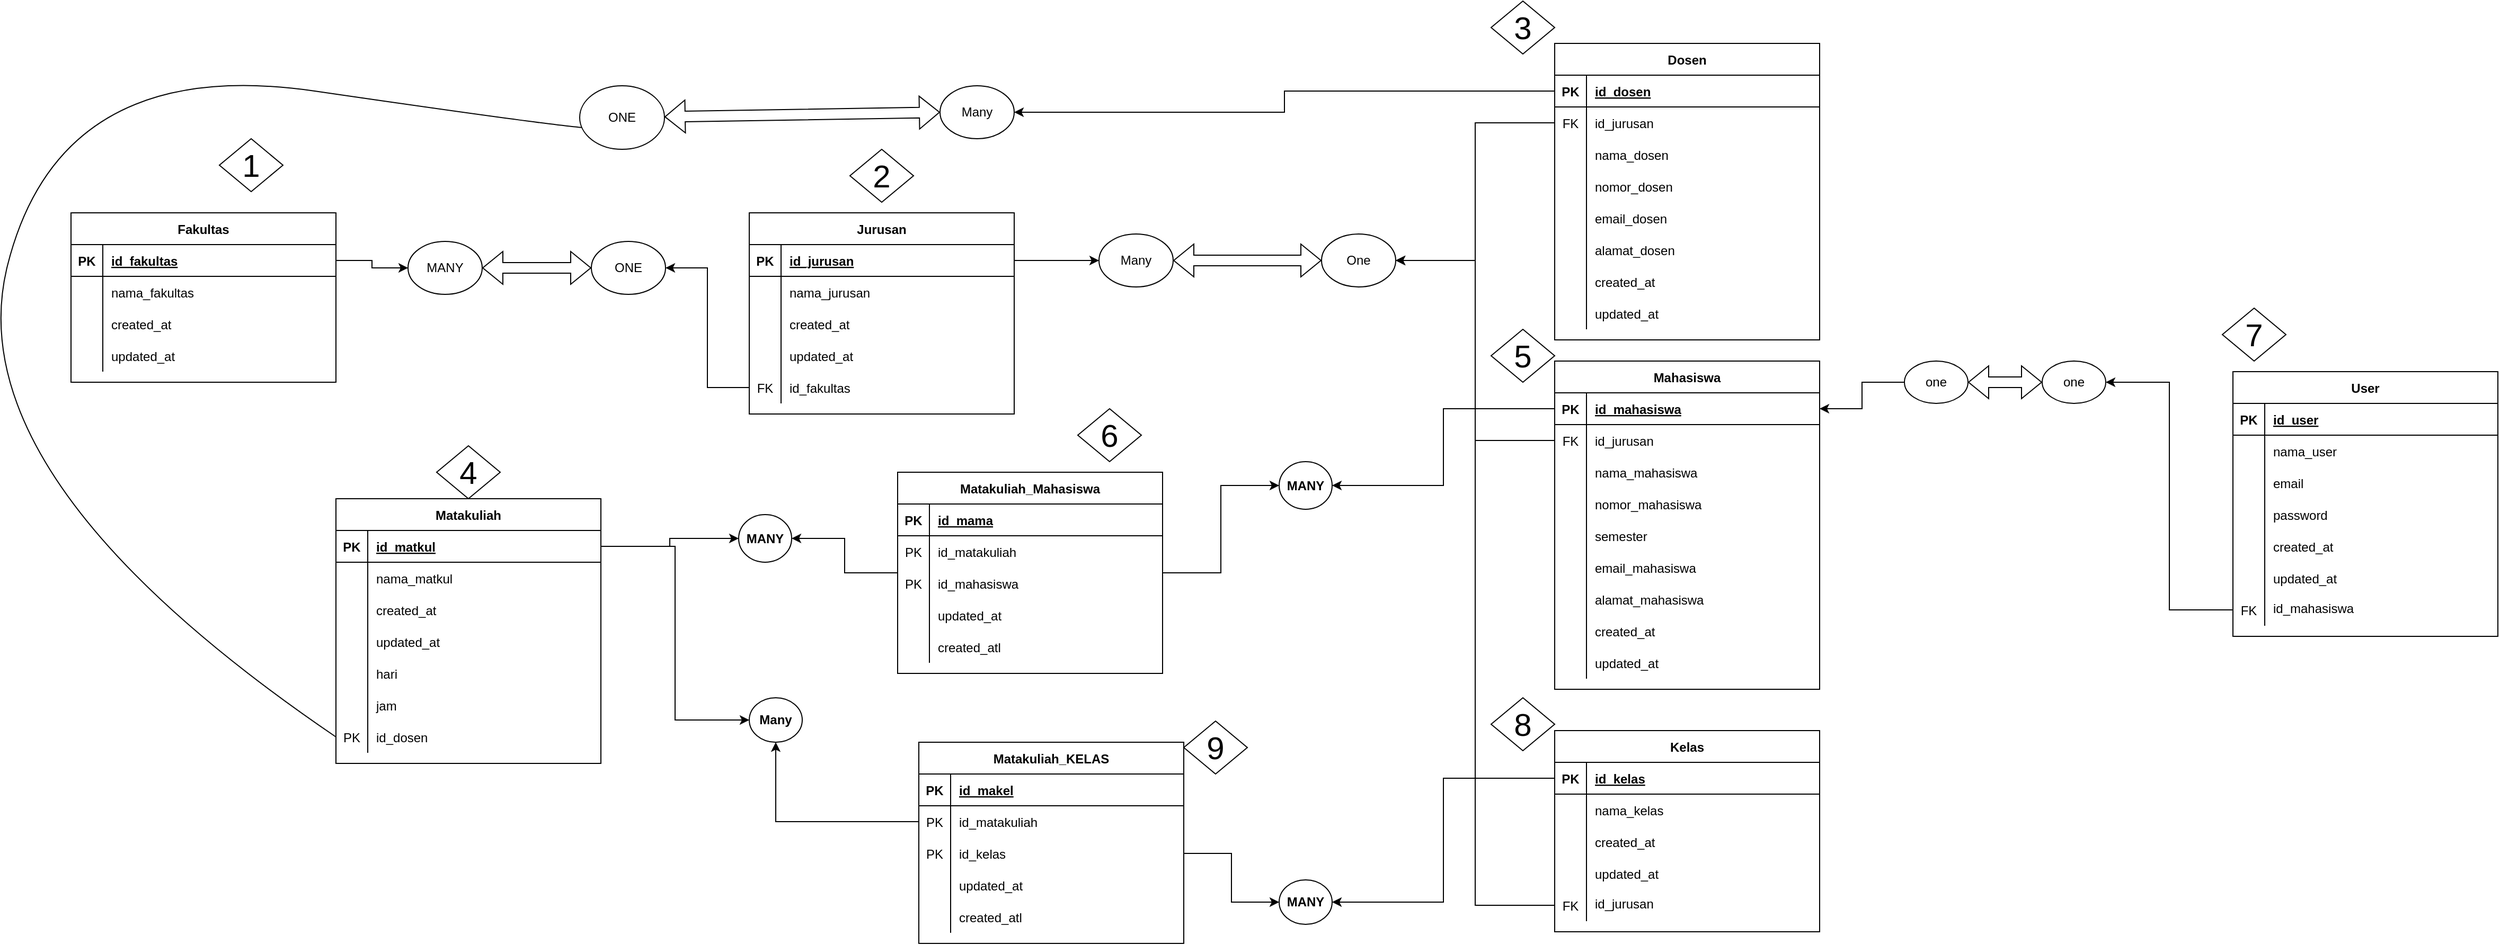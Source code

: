 <mxfile version="21.8.2" type="github">
  <diagram id="R2lEEEUBdFMjLlhIrx00" name="Page-1">
    <mxGraphModel dx="3062" dy="758" grid="1" gridSize="10" guides="1" tooltips="1" connect="1" arrows="1" fold="1" page="1" pageScale="1" pageWidth="850" pageHeight="1100" math="0" shadow="0" extFonts="Permanent Marker^https://fonts.googleapis.com/css?family=Permanent+Marker">
      <root>
        <mxCell id="0" />
        <mxCell id="1" parent="0" />
        <mxCell id="C-vyLk0tnHw3VtMMgP7b-2" value="Dosen" style="shape=table;startSize=30;container=1;collapsible=1;childLayout=tableLayout;fixedRows=1;rowLines=0;fontStyle=1;align=center;resizeLast=1;" parent="1" vertex="1">
          <mxGeometry x="540" y="50" width="250" height="280" as="geometry" />
        </mxCell>
        <mxCell id="C-vyLk0tnHw3VtMMgP7b-3" value="" style="shape=partialRectangle;collapsible=0;dropTarget=0;pointerEvents=0;fillColor=none;points=[[0,0.5],[1,0.5]];portConstraint=eastwest;top=0;left=0;right=0;bottom=1;" parent="C-vyLk0tnHw3VtMMgP7b-2" vertex="1">
          <mxGeometry y="30" width="250" height="30" as="geometry" />
        </mxCell>
        <mxCell id="C-vyLk0tnHw3VtMMgP7b-4" value="PK" style="shape=partialRectangle;overflow=hidden;connectable=0;fillColor=none;top=0;left=0;bottom=0;right=0;fontStyle=1;" parent="C-vyLk0tnHw3VtMMgP7b-3" vertex="1">
          <mxGeometry width="30" height="30" as="geometry">
            <mxRectangle width="30" height="30" as="alternateBounds" />
          </mxGeometry>
        </mxCell>
        <mxCell id="C-vyLk0tnHw3VtMMgP7b-5" value="id_dosen" style="shape=partialRectangle;overflow=hidden;connectable=0;fillColor=none;top=0;left=0;bottom=0;right=0;align=left;spacingLeft=6;fontStyle=5;" parent="C-vyLk0tnHw3VtMMgP7b-3" vertex="1">
          <mxGeometry x="30" width="220" height="30" as="geometry">
            <mxRectangle width="220" height="30" as="alternateBounds" />
          </mxGeometry>
        </mxCell>
        <mxCell id="C-vyLk0tnHw3VtMMgP7b-6" value="" style="shape=partialRectangle;collapsible=0;dropTarget=0;pointerEvents=0;fillColor=none;points=[[0,0.5],[1,0.5]];portConstraint=eastwest;top=0;left=0;right=0;bottom=0;" parent="C-vyLk0tnHw3VtMMgP7b-2" vertex="1">
          <mxGeometry y="60" width="250" height="30" as="geometry" />
        </mxCell>
        <mxCell id="C-vyLk0tnHw3VtMMgP7b-7" value="FK" style="shape=partialRectangle;overflow=hidden;connectable=0;fillColor=none;top=0;left=0;bottom=0;right=0;" parent="C-vyLk0tnHw3VtMMgP7b-6" vertex="1">
          <mxGeometry width="30" height="30" as="geometry">
            <mxRectangle width="30" height="30" as="alternateBounds" />
          </mxGeometry>
        </mxCell>
        <mxCell id="C-vyLk0tnHw3VtMMgP7b-8" value="id_jurusan" style="shape=partialRectangle;overflow=hidden;connectable=0;fillColor=none;top=0;left=0;bottom=0;right=0;align=left;spacingLeft=6;" parent="C-vyLk0tnHw3VtMMgP7b-6" vertex="1">
          <mxGeometry x="30" width="220" height="30" as="geometry">
            <mxRectangle width="220" height="30" as="alternateBounds" />
          </mxGeometry>
        </mxCell>
        <mxCell id="C-vyLk0tnHw3VtMMgP7b-9" value="" style="shape=partialRectangle;collapsible=0;dropTarget=0;pointerEvents=0;fillColor=none;points=[[0,0.5],[1,0.5]];portConstraint=eastwest;top=0;left=0;right=0;bottom=0;" parent="C-vyLk0tnHw3VtMMgP7b-2" vertex="1">
          <mxGeometry y="90" width="250" height="30" as="geometry" />
        </mxCell>
        <mxCell id="C-vyLk0tnHw3VtMMgP7b-10" value="" style="shape=partialRectangle;overflow=hidden;connectable=0;fillColor=none;top=0;left=0;bottom=0;right=0;" parent="C-vyLk0tnHw3VtMMgP7b-9" vertex="1">
          <mxGeometry width="30" height="30" as="geometry">
            <mxRectangle width="30" height="30" as="alternateBounds" />
          </mxGeometry>
        </mxCell>
        <mxCell id="C-vyLk0tnHw3VtMMgP7b-11" value="nama_dosen" style="shape=partialRectangle;overflow=hidden;connectable=0;fillColor=none;top=0;left=0;bottom=0;right=0;align=left;spacingLeft=6;" parent="C-vyLk0tnHw3VtMMgP7b-9" vertex="1">
          <mxGeometry x="30" width="220" height="30" as="geometry">
            <mxRectangle width="220" height="30" as="alternateBounds" />
          </mxGeometry>
        </mxCell>
        <mxCell id="bPrUJXyaXuuB-ki7RlUx-22" style="shape=partialRectangle;collapsible=0;dropTarget=0;pointerEvents=0;fillColor=none;points=[[0,0.5],[1,0.5]];portConstraint=eastwest;top=0;left=0;right=0;bottom=0;" parent="C-vyLk0tnHw3VtMMgP7b-2" vertex="1">
          <mxGeometry y="120" width="250" height="30" as="geometry" />
        </mxCell>
        <mxCell id="bPrUJXyaXuuB-ki7RlUx-23" style="shape=partialRectangle;overflow=hidden;connectable=0;fillColor=none;top=0;left=0;bottom=0;right=0;" parent="bPrUJXyaXuuB-ki7RlUx-22" vertex="1">
          <mxGeometry width="30" height="30" as="geometry">
            <mxRectangle width="30" height="30" as="alternateBounds" />
          </mxGeometry>
        </mxCell>
        <mxCell id="bPrUJXyaXuuB-ki7RlUx-24" value="nomor_dosen" style="shape=partialRectangle;overflow=hidden;connectable=0;fillColor=none;top=0;left=0;bottom=0;right=0;align=left;spacingLeft=6;" parent="bPrUJXyaXuuB-ki7RlUx-22" vertex="1">
          <mxGeometry x="30" width="220" height="30" as="geometry">
            <mxRectangle width="220" height="30" as="alternateBounds" />
          </mxGeometry>
        </mxCell>
        <mxCell id="bPrUJXyaXuuB-ki7RlUx-19" style="shape=partialRectangle;collapsible=0;dropTarget=0;pointerEvents=0;fillColor=none;points=[[0,0.5],[1,0.5]];portConstraint=eastwest;top=0;left=0;right=0;bottom=0;" parent="C-vyLk0tnHw3VtMMgP7b-2" vertex="1">
          <mxGeometry y="150" width="250" height="30" as="geometry" />
        </mxCell>
        <mxCell id="bPrUJXyaXuuB-ki7RlUx-20" style="shape=partialRectangle;overflow=hidden;connectable=0;fillColor=none;top=0;left=0;bottom=0;right=0;" parent="bPrUJXyaXuuB-ki7RlUx-19" vertex="1">
          <mxGeometry width="30" height="30" as="geometry">
            <mxRectangle width="30" height="30" as="alternateBounds" />
          </mxGeometry>
        </mxCell>
        <mxCell id="bPrUJXyaXuuB-ki7RlUx-21" value="email_dosen" style="shape=partialRectangle;overflow=hidden;connectable=0;fillColor=none;top=0;left=0;bottom=0;right=0;align=left;spacingLeft=6;" parent="bPrUJXyaXuuB-ki7RlUx-19" vertex="1">
          <mxGeometry x="30" width="220" height="30" as="geometry">
            <mxRectangle width="220" height="30" as="alternateBounds" />
          </mxGeometry>
        </mxCell>
        <mxCell id="bPrUJXyaXuuB-ki7RlUx-16" style="shape=partialRectangle;collapsible=0;dropTarget=0;pointerEvents=0;fillColor=none;points=[[0,0.5],[1,0.5]];portConstraint=eastwest;top=0;left=0;right=0;bottom=0;" parent="C-vyLk0tnHw3VtMMgP7b-2" vertex="1">
          <mxGeometry y="180" width="250" height="30" as="geometry" />
        </mxCell>
        <mxCell id="bPrUJXyaXuuB-ki7RlUx-17" style="shape=partialRectangle;overflow=hidden;connectable=0;fillColor=none;top=0;left=0;bottom=0;right=0;" parent="bPrUJXyaXuuB-ki7RlUx-16" vertex="1">
          <mxGeometry width="30" height="30" as="geometry">
            <mxRectangle width="30" height="30" as="alternateBounds" />
          </mxGeometry>
        </mxCell>
        <mxCell id="bPrUJXyaXuuB-ki7RlUx-18" value="alamat_dosen" style="shape=partialRectangle;overflow=hidden;connectable=0;fillColor=none;top=0;left=0;bottom=0;right=0;align=left;spacingLeft=6;" parent="bPrUJXyaXuuB-ki7RlUx-16" vertex="1">
          <mxGeometry x="30" width="220" height="30" as="geometry">
            <mxRectangle width="220" height="30" as="alternateBounds" />
          </mxGeometry>
        </mxCell>
        <mxCell id="bPrUJXyaXuuB-ki7RlUx-13" style="shape=partialRectangle;collapsible=0;dropTarget=0;pointerEvents=0;fillColor=none;points=[[0,0.5],[1,0.5]];portConstraint=eastwest;top=0;left=0;right=0;bottom=0;" parent="C-vyLk0tnHw3VtMMgP7b-2" vertex="1">
          <mxGeometry y="210" width="250" height="30" as="geometry" />
        </mxCell>
        <mxCell id="bPrUJXyaXuuB-ki7RlUx-14" style="shape=partialRectangle;overflow=hidden;connectable=0;fillColor=none;top=0;left=0;bottom=0;right=0;" parent="bPrUJXyaXuuB-ki7RlUx-13" vertex="1">
          <mxGeometry width="30" height="30" as="geometry">
            <mxRectangle width="30" height="30" as="alternateBounds" />
          </mxGeometry>
        </mxCell>
        <mxCell id="bPrUJXyaXuuB-ki7RlUx-15" value="created_at" style="shape=partialRectangle;overflow=hidden;connectable=0;fillColor=none;top=0;left=0;bottom=0;right=0;align=left;spacingLeft=6;" parent="bPrUJXyaXuuB-ki7RlUx-13" vertex="1">
          <mxGeometry x="30" width="220" height="30" as="geometry">
            <mxRectangle width="220" height="30" as="alternateBounds" />
          </mxGeometry>
        </mxCell>
        <mxCell id="bPrUJXyaXuuB-ki7RlUx-25" style="shape=partialRectangle;collapsible=0;dropTarget=0;pointerEvents=0;fillColor=none;points=[[0,0.5],[1,0.5]];portConstraint=eastwest;top=0;left=0;right=0;bottom=0;" parent="C-vyLk0tnHw3VtMMgP7b-2" vertex="1">
          <mxGeometry y="240" width="250" height="30" as="geometry" />
        </mxCell>
        <mxCell id="bPrUJXyaXuuB-ki7RlUx-26" style="shape=partialRectangle;overflow=hidden;connectable=0;fillColor=none;top=0;left=0;bottom=0;right=0;" parent="bPrUJXyaXuuB-ki7RlUx-25" vertex="1">
          <mxGeometry width="30" height="30" as="geometry">
            <mxRectangle width="30" height="30" as="alternateBounds" />
          </mxGeometry>
        </mxCell>
        <mxCell id="bPrUJXyaXuuB-ki7RlUx-27" value="updated_at" style="shape=partialRectangle;overflow=hidden;connectable=0;fillColor=none;top=0;left=0;bottom=0;right=0;align=left;spacingLeft=6;" parent="bPrUJXyaXuuB-ki7RlUx-25" vertex="1">
          <mxGeometry x="30" width="220" height="30" as="geometry">
            <mxRectangle width="220" height="30" as="alternateBounds" />
          </mxGeometry>
        </mxCell>
        <mxCell id="C-vyLk0tnHw3VtMMgP7b-13" value="Mahasiswa" style="shape=table;startSize=30;container=1;collapsible=1;childLayout=tableLayout;fixedRows=1;rowLines=0;fontStyle=1;align=center;resizeLast=1;" parent="1" vertex="1">
          <mxGeometry x="540" y="350" width="250" height="310" as="geometry" />
        </mxCell>
        <mxCell id="C-vyLk0tnHw3VtMMgP7b-14" value="" style="shape=partialRectangle;collapsible=0;dropTarget=0;pointerEvents=0;fillColor=none;points=[[0,0.5],[1,0.5]];portConstraint=eastwest;top=0;left=0;right=0;bottom=1;" parent="C-vyLk0tnHw3VtMMgP7b-13" vertex="1">
          <mxGeometry y="30" width="250" height="30" as="geometry" />
        </mxCell>
        <mxCell id="C-vyLk0tnHw3VtMMgP7b-15" value="PK" style="shape=partialRectangle;overflow=hidden;connectable=0;fillColor=none;top=0;left=0;bottom=0;right=0;fontStyle=1;" parent="C-vyLk0tnHw3VtMMgP7b-14" vertex="1">
          <mxGeometry width="30" height="30" as="geometry">
            <mxRectangle width="30" height="30" as="alternateBounds" />
          </mxGeometry>
        </mxCell>
        <mxCell id="C-vyLk0tnHw3VtMMgP7b-16" value="id_mahasiswa" style="shape=partialRectangle;overflow=hidden;connectable=0;fillColor=none;top=0;left=0;bottom=0;right=0;align=left;spacingLeft=6;fontStyle=5;" parent="C-vyLk0tnHw3VtMMgP7b-14" vertex="1">
          <mxGeometry x="30" width="220" height="30" as="geometry">
            <mxRectangle width="220" height="30" as="alternateBounds" />
          </mxGeometry>
        </mxCell>
        <mxCell id="C-vyLk0tnHw3VtMMgP7b-17" value="" style="shape=partialRectangle;collapsible=0;dropTarget=0;pointerEvents=0;fillColor=none;points=[[0,0.5],[1,0.5]];portConstraint=eastwest;top=0;left=0;right=0;bottom=0;" parent="C-vyLk0tnHw3VtMMgP7b-13" vertex="1">
          <mxGeometry y="60" width="250" height="30" as="geometry" />
        </mxCell>
        <mxCell id="C-vyLk0tnHw3VtMMgP7b-18" value="FK" style="shape=partialRectangle;overflow=hidden;connectable=0;fillColor=none;top=0;left=0;bottom=0;right=0;" parent="C-vyLk0tnHw3VtMMgP7b-17" vertex="1">
          <mxGeometry width="30" height="30" as="geometry">
            <mxRectangle width="30" height="30" as="alternateBounds" />
          </mxGeometry>
        </mxCell>
        <mxCell id="C-vyLk0tnHw3VtMMgP7b-19" value="id_jurusan" style="shape=partialRectangle;overflow=hidden;connectable=0;fillColor=none;top=0;left=0;bottom=0;right=0;align=left;spacingLeft=6;" parent="C-vyLk0tnHw3VtMMgP7b-17" vertex="1">
          <mxGeometry x="30" width="220" height="30" as="geometry">
            <mxRectangle width="220" height="30" as="alternateBounds" />
          </mxGeometry>
        </mxCell>
        <mxCell id="C-vyLk0tnHw3VtMMgP7b-20" value="" style="shape=partialRectangle;collapsible=0;dropTarget=0;pointerEvents=0;fillColor=none;points=[[0,0.5],[1,0.5]];portConstraint=eastwest;top=0;left=0;right=0;bottom=0;" parent="C-vyLk0tnHw3VtMMgP7b-13" vertex="1">
          <mxGeometry y="90" width="250" height="30" as="geometry" />
        </mxCell>
        <mxCell id="C-vyLk0tnHw3VtMMgP7b-21" value="" style="shape=partialRectangle;overflow=hidden;connectable=0;fillColor=none;top=0;left=0;bottom=0;right=0;" parent="C-vyLk0tnHw3VtMMgP7b-20" vertex="1">
          <mxGeometry width="30" height="30" as="geometry">
            <mxRectangle width="30" height="30" as="alternateBounds" />
          </mxGeometry>
        </mxCell>
        <mxCell id="C-vyLk0tnHw3VtMMgP7b-22" value="nama_mahasiswa" style="shape=partialRectangle;overflow=hidden;connectable=0;fillColor=none;top=0;left=0;bottom=0;right=0;align=left;spacingLeft=6;" parent="C-vyLk0tnHw3VtMMgP7b-20" vertex="1">
          <mxGeometry x="30" width="220" height="30" as="geometry">
            <mxRectangle width="220" height="30" as="alternateBounds" />
          </mxGeometry>
        </mxCell>
        <mxCell id="wleqx2p9585wOWObUkEG-7" style="shape=partialRectangle;collapsible=0;dropTarget=0;pointerEvents=0;fillColor=none;points=[[0,0.5],[1,0.5]];portConstraint=eastwest;top=0;left=0;right=0;bottom=0;" parent="C-vyLk0tnHw3VtMMgP7b-13" vertex="1">
          <mxGeometry y="120" width="250" height="30" as="geometry" />
        </mxCell>
        <mxCell id="wleqx2p9585wOWObUkEG-8" style="shape=partialRectangle;overflow=hidden;connectable=0;fillColor=none;top=0;left=0;bottom=0;right=0;" parent="wleqx2p9585wOWObUkEG-7" vertex="1">
          <mxGeometry width="30" height="30" as="geometry">
            <mxRectangle width="30" height="30" as="alternateBounds" />
          </mxGeometry>
        </mxCell>
        <mxCell id="wleqx2p9585wOWObUkEG-9" value="nomor_mahasiswa" style="shape=partialRectangle;overflow=hidden;connectable=0;fillColor=none;top=0;left=0;bottom=0;right=0;align=left;spacingLeft=6;" parent="wleqx2p9585wOWObUkEG-7" vertex="1">
          <mxGeometry x="30" width="220" height="30" as="geometry">
            <mxRectangle width="220" height="30" as="alternateBounds" />
          </mxGeometry>
        </mxCell>
        <mxCell id="wleqx2p9585wOWObUkEG-127" style="shape=partialRectangle;collapsible=0;dropTarget=0;pointerEvents=0;fillColor=none;points=[[0,0.5],[1,0.5]];portConstraint=eastwest;top=0;left=0;right=0;bottom=0;" parent="C-vyLk0tnHw3VtMMgP7b-13" vertex="1">
          <mxGeometry y="150" width="250" height="30" as="geometry" />
        </mxCell>
        <mxCell id="wleqx2p9585wOWObUkEG-128" style="shape=partialRectangle;overflow=hidden;connectable=0;fillColor=none;top=0;left=0;bottom=0;right=0;" parent="wleqx2p9585wOWObUkEG-127" vertex="1">
          <mxGeometry width="30" height="30" as="geometry">
            <mxRectangle width="30" height="30" as="alternateBounds" />
          </mxGeometry>
        </mxCell>
        <mxCell id="wleqx2p9585wOWObUkEG-129" value="semester" style="shape=partialRectangle;overflow=hidden;connectable=0;fillColor=none;top=0;left=0;bottom=0;right=0;align=left;spacingLeft=6;" parent="wleqx2p9585wOWObUkEG-127" vertex="1">
          <mxGeometry x="30" width="220" height="30" as="geometry">
            <mxRectangle width="220" height="30" as="alternateBounds" />
          </mxGeometry>
        </mxCell>
        <mxCell id="wleqx2p9585wOWObUkEG-4" style="shape=partialRectangle;collapsible=0;dropTarget=0;pointerEvents=0;fillColor=none;points=[[0,0.5],[1,0.5]];portConstraint=eastwest;top=0;left=0;right=0;bottom=0;" parent="C-vyLk0tnHw3VtMMgP7b-13" vertex="1">
          <mxGeometry y="180" width="250" height="30" as="geometry" />
        </mxCell>
        <mxCell id="wleqx2p9585wOWObUkEG-5" style="shape=partialRectangle;overflow=hidden;connectable=0;fillColor=none;top=0;left=0;bottom=0;right=0;" parent="wleqx2p9585wOWObUkEG-4" vertex="1">
          <mxGeometry width="30" height="30" as="geometry">
            <mxRectangle width="30" height="30" as="alternateBounds" />
          </mxGeometry>
        </mxCell>
        <mxCell id="wleqx2p9585wOWObUkEG-6" value="email_mahasiswa" style="shape=partialRectangle;overflow=hidden;connectable=0;fillColor=none;top=0;left=0;bottom=0;right=0;align=left;spacingLeft=6;" parent="wleqx2p9585wOWObUkEG-4" vertex="1">
          <mxGeometry x="30" width="220" height="30" as="geometry">
            <mxRectangle width="220" height="30" as="alternateBounds" />
          </mxGeometry>
        </mxCell>
        <mxCell id="wleqx2p9585wOWObUkEG-1" style="shape=partialRectangle;collapsible=0;dropTarget=0;pointerEvents=0;fillColor=none;points=[[0,0.5],[1,0.5]];portConstraint=eastwest;top=0;left=0;right=0;bottom=0;" parent="C-vyLk0tnHw3VtMMgP7b-13" vertex="1">
          <mxGeometry y="210" width="250" height="30" as="geometry" />
        </mxCell>
        <mxCell id="wleqx2p9585wOWObUkEG-2" style="shape=partialRectangle;overflow=hidden;connectable=0;fillColor=none;top=0;left=0;bottom=0;right=0;" parent="wleqx2p9585wOWObUkEG-1" vertex="1">
          <mxGeometry width="30" height="30" as="geometry">
            <mxRectangle width="30" height="30" as="alternateBounds" />
          </mxGeometry>
        </mxCell>
        <mxCell id="wleqx2p9585wOWObUkEG-3" value="alamat_mahasiswa" style="shape=partialRectangle;overflow=hidden;connectable=0;fillColor=none;top=0;left=0;bottom=0;right=0;align=left;spacingLeft=6;" parent="wleqx2p9585wOWObUkEG-1" vertex="1">
          <mxGeometry x="30" width="220" height="30" as="geometry">
            <mxRectangle width="220" height="30" as="alternateBounds" />
          </mxGeometry>
        </mxCell>
        <mxCell id="wleqx2p9585wOWObUkEG-13" style="shape=partialRectangle;collapsible=0;dropTarget=0;pointerEvents=0;fillColor=none;points=[[0,0.5],[1,0.5]];portConstraint=eastwest;top=0;left=0;right=0;bottom=0;" parent="C-vyLk0tnHw3VtMMgP7b-13" vertex="1">
          <mxGeometry y="240" width="250" height="30" as="geometry" />
        </mxCell>
        <mxCell id="wleqx2p9585wOWObUkEG-14" style="shape=partialRectangle;overflow=hidden;connectable=0;fillColor=none;top=0;left=0;bottom=0;right=0;" parent="wleqx2p9585wOWObUkEG-13" vertex="1">
          <mxGeometry width="30" height="30" as="geometry">
            <mxRectangle width="30" height="30" as="alternateBounds" />
          </mxGeometry>
        </mxCell>
        <mxCell id="wleqx2p9585wOWObUkEG-15" value="created_at" style="shape=partialRectangle;overflow=hidden;connectable=0;fillColor=none;top=0;left=0;bottom=0;right=0;align=left;spacingLeft=6;" parent="wleqx2p9585wOWObUkEG-13" vertex="1">
          <mxGeometry x="30" width="220" height="30" as="geometry">
            <mxRectangle width="220" height="30" as="alternateBounds" />
          </mxGeometry>
        </mxCell>
        <mxCell id="wleqx2p9585wOWObUkEG-10" style="shape=partialRectangle;collapsible=0;dropTarget=0;pointerEvents=0;fillColor=none;points=[[0,0.5],[1,0.5]];portConstraint=eastwest;top=0;left=0;right=0;bottom=0;" parent="C-vyLk0tnHw3VtMMgP7b-13" vertex="1">
          <mxGeometry y="270" width="250" height="30" as="geometry" />
        </mxCell>
        <mxCell id="wleqx2p9585wOWObUkEG-11" style="shape=partialRectangle;overflow=hidden;connectable=0;fillColor=none;top=0;left=0;bottom=0;right=0;" parent="wleqx2p9585wOWObUkEG-10" vertex="1">
          <mxGeometry width="30" height="30" as="geometry">
            <mxRectangle width="30" height="30" as="alternateBounds" />
          </mxGeometry>
        </mxCell>
        <mxCell id="wleqx2p9585wOWObUkEG-12" value="updated_at" style="shape=partialRectangle;overflow=hidden;connectable=0;fillColor=none;top=0;left=0;bottom=0;right=0;align=left;spacingLeft=6;" parent="wleqx2p9585wOWObUkEG-10" vertex="1">
          <mxGeometry x="30" width="220" height="30" as="geometry">
            <mxRectangle width="220" height="30" as="alternateBounds" />
          </mxGeometry>
        </mxCell>
        <mxCell id="C-vyLk0tnHw3VtMMgP7b-23" value="Jurusan" style="shape=table;startSize=30;container=1;collapsible=1;childLayout=tableLayout;fixedRows=1;rowLines=0;fontStyle=1;align=center;resizeLast=1;" parent="1" vertex="1">
          <mxGeometry x="-220" y="210" width="250" height="190" as="geometry" />
        </mxCell>
        <mxCell id="C-vyLk0tnHw3VtMMgP7b-24" value="" style="shape=partialRectangle;collapsible=0;dropTarget=0;pointerEvents=0;fillColor=none;points=[[0,0.5],[1,0.5]];portConstraint=eastwest;top=0;left=0;right=0;bottom=1;" parent="C-vyLk0tnHw3VtMMgP7b-23" vertex="1">
          <mxGeometry y="30" width="250" height="30" as="geometry" />
        </mxCell>
        <mxCell id="C-vyLk0tnHw3VtMMgP7b-25" value="PK" style="shape=partialRectangle;overflow=hidden;connectable=0;fillColor=none;top=0;left=0;bottom=0;right=0;fontStyle=1;" parent="C-vyLk0tnHw3VtMMgP7b-24" vertex="1">
          <mxGeometry width="30" height="30" as="geometry">
            <mxRectangle width="30" height="30" as="alternateBounds" />
          </mxGeometry>
        </mxCell>
        <mxCell id="C-vyLk0tnHw3VtMMgP7b-26" value="id_jurusan" style="shape=partialRectangle;overflow=hidden;connectable=0;fillColor=none;top=0;left=0;bottom=0;right=0;align=left;spacingLeft=6;fontStyle=5;" parent="C-vyLk0tnHw3VtMMgP7b-24" vertex="1">
          <mxGeometry x="30" width="220" height="30" as="geometry">
            <mxRectangle width="220" height="30" as="alternateBounds" />
          </mxGeometry>
        </mxCell>
        <mxCell id="C-vyLk0tnHw3VtMMgP7b-27" value="" style="shape=partialRectangle;collapsible=0;dropTarget=0;pointerEvents=0;fillColor=none;points=[[0,0.5],[1,0.5]];portConstraint=eastwest;top=0;left=0;right=0;bottom=0;" parent="C-vyLk0tnHw3VtMMgP7b-23" vertex="1">
          <mxGeometry y="60" width="250" height="30" as="geometry" />
        </mxCell>
        <mxCell id="C-vyLk0tnHw3VtMMgP7b-28" value="" style="shape=partialRectangle;overflow=hidden;connectable=0;fillColor=none;top=0;left=0;bottom=0;right=0;" parent="C-vyLk0tnHw3VtMMgP7b-27" vertex="1">
          <mxGeometry width="30" height="30" as="geometry">
            <mxRectangle width="30" height="30" as="alternateBounds" />
          </mxGeometry>
        </mxCell>
        <mxCell id="C-vyLk0tnHw3VtMMgP7b-29" value="nama_jurusan" style="shape=partialRectangle;overflow=hidden;connectable=0;fillColor=none;top=0;left=0;bottom=0;right=0;align=left;spacingLeft=6;" parent="C-vyLk0tnHw3VtMMgP7b-27" vertex="1">
          <mxGeometry x="30" width="220" height="30" as="geometry">
            <mxRectangle width="220" height="30" as="alternateBounds" />
          </mxGeometry>
        </mxCell>
        <mxCell id="bPrUJXyaXuuB-ki7RlUx-10" style="shape=partialRectangle;collapsible=0;dropTarget=0;pointerEvents=0;fillColor=none;points=[[0,0.5],[1,0.5]];portConstraint=eastwest;top=0;left=0;right=0;bottom=0;" parent="C-vyLk0tnHw3VtMMgP7b-23" vertex="1">
          <mxGeometry y="90" width="250" height="30" as="geometry" />
        </mxCell>
        <mxCell id="bPrUJXyaXuuB-ki7RlUx-11" style="shape=partialRectangle;overflow=hidden;connectable=0;fillColor=none;top=0;left=0;bottom=0;right=0;" parent="bPrUJXyaXuuB-ki7RlUx-10" vertex="1">
          <mxGeometry width="30" height="30" as="geometry">
            <mxRectangle width="30" height="30" as="alternateBounds" />
          </mxGeometry>
        </mxCell>
        <mxCell id="bPrUJXyaXuuB-ki7RlUx-12" value="created_at" style="shape=partialRectangle;overflow=hidden;connectable=0;fillColor=none;top=0;left=0;bottom=0;right=0;align=left;spacingLeft=6;" parent="bPrUJXyaXuuB-ki7RlUx-10" vertex="1">
          <mxGeometry x="30" width="220" height="30" as="geometry">
            <mxRectangle width="220" height="30" as="alternateBounds" />
          </mxGeometry>
        </mxCell>
        <mxCell id="bPrUJXyaXuuB-ki7RlUx-7" style="shape=partialRectangle;collapsible=0;dropTarget=0;pointerEvents=0;fillColor=none;points=[[0,0.5],[1,0.5]];portConstraint=eastwest;top=0;left=0;right=0;bottom=0;" parent="C-vyLk0tnHw3VtMMgP7b-23" vertex="1">
          <mxGeometry y="120" width="250" height="30" as="geometry" />
        </mxCell>
        <mxCell id="bPrUJXyaXuuB-ki7RlUx-8" style="shape=partialRectangle;overflow=hidden;connectable=0;fillColor=none;top=0;left=0;bottom=0;right=0;" parent="bPrUJXyaXuuB-ki7RlUx-7" vertex="1">
          <mxGeometry width="30" height="30" as="geometry">
            <mxRectangle width="30" height="30" as="alternateBounds" />
          </mxGeometry>
        </mxCell>
        <mxCell id="bPrUJXyaXuuB-ki7RlUx-9" value="updated_at" style="shape=partialRectangle;overflow=hidden;connectable=0;fillColor=none;top=0;left=0;bottom=0;right=0;align=left;spacingLeft=6;" parent="bPrUJXyaXuuB-ki7RlUx-7" vertex="1">
          <mxGeometry x="30" width="220" height="30" as="geometry">
            <mxRectangle width="220" height="30" as="alternateBounds" />
          </mxGeometry>
        </mxCell>
        <mxCell id="wleqx2p9585wOWObUkEG-205" style="shape=partialRectangle;collapsible=0;dropTarget=0;pointerEvents=0;fillColor=none;points=[[0,0.5],[1,0.5]];portConstraint=eastwest;top=0;left=0;right=0;bottom=0;" parent="C-vyLk0tnHw3VtMMgP7b-23" vertex="1">
          <mxGeometry y="150" width="250" height="30" as="geometry" />
        </mxCell>
        <mxCell id="wleqx2p9585wOWObUkEG-206" value="FK" style="shape=partialRectangle;overflow=hidden;connectable=0;fillColor=none;top=0;left=0;bottom=0;right=0;" parent="wleqx2p9585wOWObUkEG-205" vertex="1">
          <mxGeometry width="30" height="30" as="geometry">
            <mxRectangle width="30" height="30" as="alternateBounds" />
          </mxGeometry>
        </mxCell>
        <mxCell id="wleqx2p9585wOWObUkEG-207" value="id_fakultas" style="shape=partialRectangle;overflow=hidden;connectable=0;fillColor=none;top=0;left=0;bottom=0;right=0;align=left;spacingLeft=6;" parent="wleqx2p9585wOWObUkEG-205" vertex="1">
          <mxGeometry x="30" width="220" height="30" as="geometry">
            <mxRectangle width="220" height="30" as="alternateBounds" />
          </mxGeometry>
        </mxCell>
        <mxCell id="wleqx2p9585wOWObUkEG-16" value="One" style="ellipse;whiteSpace=wrap;html=1;" parent="1" vertex="1">
          <mxGeometry x="320" y="230" width="70" height="50" as="geometry" />
        </mxCell>
        <mxCell id="wleqx2p9585wOWObUkEG-17" style="edgeStyle=orthogonalEdgeStyle;rounded=0;orthogonalLoop=1;jettySize=auto;html=1;entryX=1;entryY=0.5;entryDx=0;entryDy=0;" parent="1" source="C-vyLk0tnHw3VtMMgP7b-6" target="wleqx2p9585wOWObUkEG-16" edge="1">
          <mxGeometry relative="1" as="geometry" />
        </mxCell>
        <mxCell id="wleqx2p9585wOWObUkEG-18" style="edgeStyle=orthogonalEdgeStyle;rounded=0;orthogonalLoop=1;jettySize=auto;html=1;entryX=1;entryY=0.5;entryDx=0;entryDy=0;" parent="1" source="C-vyLk0tnHw3VtMMgP7b-17" target="wleqx2p9585wOWObUkEG-16" edge="1">
          <mxGeometry relative="1" as="geometry" />
        </mxCell>
        <mxCell id="wleqx2p9585wOWObUkEG-20" value="Many" style="ellipse;whiteSpace=wrap;html=1;" parent="1" vertex="1">
          <mxGeometry x="110" y="230" width="70" height="50" as="geometry" />
        </mxCell>
        <mxCell id="wleqx2p9585wOWObUkEG-21" style="edgeStyle=orthogonalEdgeStyle;rounded=0;orthogonalLoop=1;jettySize=auto;html=1;entryX=0;entryY=0.5;entryDx=0;entryDy=0;" parent="1" source="C-vyLk0tnHw3VtMMgP7b-24" target="wleqx2p9585wOWObUkEG-20" edge="1">
          <mxGeometry relative="1" as="geometry" />
        </mxCell>
        <mxCell id="wleqx2p9585wOWObUkEG-23" value="" style="shape=flexArrow;endArrow=classic;startArrow=classic;html=1;rounded=0;entryX=0;entryY=0.5;entryDx=0;entryDy=0;exitX=1;exitY=0.5;exitDx=0;exitDy=0;" parent="1" source="wleqx2p9585wOWObUkEG-20" target="wleqx2p9585wOWObUkEG-16" edge="1">
          <mxGeometry width="100" height="100" relative="1" as="geometry">
            <mxPoint x="140" y="440" as="sourcePoint" />
            <mxPoint x="240" y="340" as="targetPoint" />
          </mxGeometry>
        </mxCell>
        <mxCell id="wleqx2p9585wOWObUkEG-51" value="Fakultas" style="shape=table;startSize=30;container=1;collapsible=1;childLayout=tableLayout;fixedRows=1;rowLines=0;fontStyle=1;align=center;resizeLast=1;" parent="1" vertex="1">
          <mxGeometry x="-860" y="210" width="250" height="160" as="geometry" />
        </mxCell>
        <mxCell id="wleqx2p9585wOWObUkEG-52" value="" style="shape=partialRectangle;collapsible=0;dropTarget=0;pointerEvents=0;fillColor=none;points=[[0,0.5],[1,0.5]];portConstraint=eastwest;top=0;left=0;right=0;bottom=1;" parent="wleqx2p9585wOWObUkEG-51" vertex="1">
          <mxGeometry y="30" width="250" height="30" as="geometry" />
        </mxCell>
        <mxCell id="wleqx2p9585wOWObUkEG-53" value="PK" style="shape=partialRectangle;overflow=hidden;connectable=0;fillColor=none;top=0;left=0;bottom=0;right=0;fontStyle=1;" parent="wleqx2p9585wOWObUkEG-52" vertex="1">
          <mxGeometry width="30" height="30" as="geometry">
            <mxRectangle width="30" height="30" as="alternateBounds" />
          </mxGeometry>
        </mxCell>
        <mxCell id="wleqx2p9585wOWObUkEG-54" value="id_fakultas" style="shape=partialRectangle;overflow=hidden;connectable=0;fillColor=none;top=0;left=0;bottom=0;right=0;align=left;spacingLeft=6;fontStyle=5;" parent="wleqx2p9585wOWObUkEG-52" vertex="1">
          <mxGeometry x="30" width="220" height="30" as="geometry">
            <mxRectangle width="220" height="30" as="alternateBounds" />
          </mxGeometry>
        </mxCell>
        <mxCell id="wleqx2p9585wOWObUkEG-55" value="" style="shape=partialRectangle;collapsible=0;dropTarget=0;pointerEvents=0;fillColor=none;points=[[0,0.5],[1,0.5]];portConstraint=eastwest;top=0;left=0;right=0;bottom=0;" parent="wleqx2p9585wOWObUkEG-51" vertex="1">
          <mxGeometry y="60" width="250" height="30" as="geometry" />
        </mxCell>
        <mxCell id="wleqx2p9585wOWObUkEG-56" value="" style="shape=partialRectangle;overflow=hidden;connectable=0;fillColor=none;top=0;left=0;bottom=0;right=0;" parent="wleqx2p9585wOWObUkEG-55" vertex="1">
          <mxGeometry width="30" height="30" as="geometry">
            <mxRectangle width="30" height="30" as="alternateBounds" />
          </mxGeometry>
        </mxCell>
        <mxCell id="wleqx2p9585wOWObUkEG-57" value="nama_fakultas" style="shape=partialRectangle;overflow=hidden;connectable=0;fillColor=none;top=0;left=0;bottom=0;right=0;align=left;spacingLeft=6;" parent="wleqx2p9585wOWObUkEG-55" vertex="1">
          <mxGeometry x="30" width="220" height="30" as="geometry">
            <mxRectangle width="220" height="30" as="alternateBounds" />
          </mxGeometry>
        </mxCell>
        <mxCell id="wleqx2p9585wOWObUkEG-58" style="shape=partialRectangle;collapsible=0;dropTarget=0;pointerEvents=0;fillColor=none;points=[[0,0.5],[1,0.5]];portConstraint=eastwest;top=0;left=0;right=0;bottom=0;" parent="wleqx2p9585wOWObUkEG-51" vertex="1">
          <mxGeometry y="90" width="250" height="30" as="geometry" />
        </mxCell>
        <mxCell id="wleqx2p9585wOWObUkEG-59" style="shape=partialRectangle;overflow=hidden;connectable=0;fillColor=none;top=0;left=0;bottom=0;right=0;" parent="wleqx2p9585wOWObUkEG-58" vertex="1">
          <mxGeometry width="30" height="30" as="geometry">
            <mxRectangle width="30" height="30" as="alternateBounds" />
          </mxGeometry>
        </mxCell>
        <mxCell id="wleqx2p9585wOWObUkEG-60" value="created_at" style="shape=partialRectangle;overflow=hidden;connectable=0;fillColor=none;top=0;left=0;bottom=0;right=0;align=left;spacingLeft=6;" parent="wleqx2p9585wOWObUkEG-58" vertex="1">
          <mxGeometry x="30" width="220" height="30" as="geometry">
            <mxRectangle width="220" height="30" as="alternateBounds" />
          </mxGeometry>
        </mxCell>
        <mxCell id="wleqx2p9585wOWObUkEG-61" style="shape=partialRectangle;collapsible=0;dropTarget=0;pointerEvents=0;fillColor=none;points=[[0,0.5],[1,0.5]];portConstraint=eastwest;top=0;left=0;right=0;bottom=0;" parent="wleqx2p9585wOWObUkEG-51" vertex="1">
          <mxGeometry y="120" width="250" height="30" as="geometry" />
        </mxCell>
        <mxCell id="wleqx2p9585wOWObUkEG-62" style="shape=partialRectangle;overflow=hidden;connectable=0;fillColor=none;top=0;left=0;bottom=0;right=0;" parent="wleqx2p9585wOWObUkEG-61" vertex="1">
          <mxGeometry width="30" height="30" as="geometry">
            <mxRectangle width="30" height="30" as="alternateBounds" />
          </mxGeometry>
        </mxCell>
        <mxCell id="wleqx2p9585wOWObUkEG-63" value="updated_at" style="shape=partialRectangle;overflow=hidden;connectable=0;fillColor=none;top=0;left=0;bottom=0;right=0;align=left;spacingLeft=6;" parent="wleqx2p9585wOWObUkEG-61" vertex="1">
          <mxGeometry x="30" width="220" height="30" as="geometry">
            <mxRectangle width="220" height="30" as="alternateBounds" />
          </mxGeometry>
        </mxCell>
        <mxCell id="wleqx2p9585wOWObUkEG-64" value="MANY" style="ellipse;whiteSpace=wrap;html=1;" parent="1" vertex="1">
          <mxGeometry x="-542" y="237" width="70" height="50" as="geometry" />
        </mxCell>
        <mxCell id="wleqx2p9585wOWObUkEG-66" value="ONE" style="ellipse;whiteSpace=wrap;html=1;" parent="1" vertex="1">
          <mxGeometry x="-369" y="237" width="70" height="50" as="geometry" />
        </mxCell>
        <mxCell id="wleqx2p9585wOWObUkEG-67" value="" style="shape=flexArrow;endArrow=classic;startArrow=classic;html=1;rounded=0;entryX=0;entryY=0.5;entryDx=0;entryDy=0;exitX=1;exitY=0.5;exitDx=0;exitDy=0;" parent="1" source="wleqx2p9585wOWObUkEG-64" target="wleqx2p9585wOWObUkEG-66" edge="1">
          <mxGeometry width="100" height="100" relative="1" as="geometry">
            <mxPoint x="-479" y="272" as="sourcePoint" />
            <mxPoint x="-339" y="272" as="targetPoint" />
          </mxGeometry>
        </mxCell>
        <mxCell id="wleqx2p9585wOWObUkEG-69" style="edgeStyle=orthogonalEdgeStyle;rounded=0;orthogonalLoop=1;jettySize=auto;html=1;entryX=0;entryY=0.5;entryDx=0;entryDy=0;" parent="1" source="wleqx2p9585wOWObUkEG-52" target="wleqx2p9585wOWObUkEG-64" edge="1">
          <mxGeometry relative="1" as="geometry" />
        </mxCell>
        <mxCell id="wleqx2p9585wOWObUkEG-70" value="Kelas" style="shape=table;startSize=30;container=1;collapsible=1;childLayout=tableLayout;fixedRows=1;rowLines=0;fontStyle=1;align=center;resizeLast=1;" parent="1" vertex="1">
          <mxGeometry x="540" y="699" width="250" height="190" as="geometry" />
        </mxCell>
        <mxCell id="wleqx2p9585wOWObUkEG-71" value="" style="shape=partialRectangle;collapsible=0;dropTarget=0;pointerEvents=0;fillColor=none;points=[[0,0.5],[1,0.5]];portConstraint=eastwest;top=0;left=0;right=0;bottom=1;" parent="wleqx2p9585wOWObUkEG-70" vertex="1">
          <mxGeometry y="30" width="250" height="30" as="geometry" />
        </mxCell>
        <mxCell id="wleqx2p9585wOWObUkEG-72" value="PK" style="shape=partialRectangle;overflow=hidden;connectable=0;fillColor=none;top=0;left=0;bottom=0;right=0;fontStyle=1;" parent="wleqx2p9585wOWObUkEG-71" vertex="1">
          <mxGeometry width="30" height="30" as="geometry">
            <mxRectangle width="30" height="30" as="alternateBounds" />
          </mxGeometry>
        </mxCell>
        <mxCell id="wleqx2p9585wOWObUkEG-73" value="id_kelas" style="shape=partialRectangle;overflow=hidden;connectable=0;fillColor=none;top=0;left=0;bottom=0;right=0;align=left;spacingLeft=6;fontStyle=5;" parent="wleqx2p9585wOWObUkEG-71" vertex="1">
          <mxGeometry x="30" width="220" height="30" as="geometry">
            <mxRectangle width="220" height="30" as="alternateBounds" />
          </mxGeometry>
        </mxCell>
        <mxCell id="wleqx2p9585wOWObUkEG-99" value="" style="shape=partialRectangle;collapsible=0;dropTarget=0;pointerEvents=0;fillColor=none;points=[[0,0.5],[1,0.5]];portConstraint=eastwest;top=0;left=0;right=0;bottom=0;" parent="wleqx2p9585wOWObUkEG-70" vertex="1">
          <mxGeometry y="60" width="250" height="30" as="geometry" />
        </mxCell>
        <mxCell id="wleqx2p9585wOWObUkEG-100" value="" style="shape=partialRectangle;overflow=hidden;connectable=0;fillColor=none;top=0;left=0;bottom=0;right=0;" parent="wleqx2p9585wOWObUkEG-99" vertex="1">
          <mxGeometry width="30" height="30" as="geometry">
            <mxRectangle width="30" height="30" as="alternateBounds" />
          </mxGeometry>
        </mxCell>
        <mxCell id="wleqx2p9585wOWObUkEG-101" value="nama_kelas" style="shape=partialRectangle;overflow=hidden;connectable=0;fillColor=none;top=0;left=0;bottom=0;right=0;align=left;spacingLeft=6;" parent="wleqx2p9585wOWObUkEG-99" vertex="1">
          <mxGeometry x="30" width="220" height="30" as="geometry">
            <mxRectangle width="220" height="30" as="alternateBounds" />
          </mxGeometry>
        </mxCell>
        <mxCell id="wleqx2p9585wOWObUkEG-77" style="shape=partialRectangle;collapsible=0;dropTarget=0;pointerEvents=0;fillColor=none;points=[[0,0.5],[1,0.5]];portConstraint=eastwest;top=0;left=0;right=0;bottom=0;" parent="wleqx2p9585wOWObUkEG-70" vertex="1">
          <mxGeometry y="90" width="250" height="30" as="geometry" />
        </mxCell>
        <mxCell id="wleqx2p9585wOWObUkEG-78" style="shape=partialRectangle;overflow=hidden;connectable=0;fillColor=none;top=0;left=0;bottom=0;right=0;" parent="wleqx2p9585wOWObUkEG-77" vertex="1">
          <mxGeometry width="30" height="30" as="geometry">
            <mxRectangle width="30" height="30" as="alternateBounds" />
          </mxGeometry>
        </mxCell>
        <mxCell id="wleqx2p9585wOWObUkEG-79" value="created_at" style="shape=partialRectangle;overflow=hidden;connectable=0;fillColor=none;top=0;left=0;bottom=0;right=0;align=left;spacingLeft=6;" parent="wleqx2p9585wOWObUkEG-77" vertex="1">
          <mxGeometry x="30" width="220" height="30" as="geometry">
            <mxRectangle width="220" height="30" as="alternateBounds" />
          </mxGeometry>
        </mxCell>
        <mxCell id="wleqx2p9585wOWObUkEG-80" style="shape=partialRectangle;collapsible=0;dropTarget=0;pointerEvents=0;fillColor=none;points=[[0,0.5],[1,0.5]];portConstraint=eastwest;top=0;left=0;right=0;bottom=0;" parent="wleqx2p9585wOWObUkEG-70" vertex="1">
          <mxGeometry y="120" width="250" height="30" as="geometry" />
        </mxCell>
        <mxCell id="wleqx2p9585wOWObUkEG-81" style="shape=partialRectangle;overflow=hidden;connectable=0;fillColor=none;top=0;left=0;bottom=0;right=0;" parent="wleqx2p9585wOWObUkEG-80" vertex="1">
          <mxGeometry width="30" height="30" as="geometry">
            <mxRectangle width="30" height="30" as="alternateBounds" />
          </mxGeometry>
        </mxCell>
        <mxCell id="wleqx2p9585wOWObUkEG-82" value="updated_at" style="shape=partialRectangle;overflow=hidden;connectable=0;fillColor=none;top=0;left=0;bottom=0;right=0;align=left;spacingLeft=6;" parent="wleqx2p9585wOWObUkEG-80" vertex="1">
          <mxGeometry x="30" width="220" height="30" as="geometry">
            <mxRectangle width="220" height="30" as="alternateBounds" />
          </mxGeometry>
        </mxCell>
        <mxCell id="wleqx2p9585wOWObUkEG-120" style="shape=partialRectangle;collapsible=0;dropTarget=0;pointerEvents=0;fillColor=none;points=[[0,0.5],[1,0.5]];portConstraint=eastwest;top=0;left=0;right=0;bottom=0;" parent="wleqx2p9585wOWObUkEG-70" vertex="1">
          <mxGeometry y="150" width="250" height="30" as="geometry" />
        </mxCell>
        <mxCell id="wleqx2p9585wOWObUkEG-121" value="FK" style="shape=partialRectangle;overflow=hidden;connectable=0;fillColor=none;top=0;left=0;bottom=0;right=0;" parent="wleqx2p9585wOWObUkEG-120" vertex="1">
          <mxGeometry width="30" height="30" as="geometry">
            <mxRectangle width="30" height="30" as="alternateBounds" />
          </mxGeometry>
        </mxCell>
        <mxCell id="wleqx2p9585wOWObUkEG-122" value="id_jurusan" style="shape=partialRectangle;overflow=hidden;connectable=0;fillColor=none;top=0;left=0;bottom=0;right=0;align=left;spacingLeft=6;verticalAlign=top;" parent="wleqx2p9585wOWObUkEG-120" vertex="1">
          <mxGeometry x="30" width="220" height="30" as="geometry">
            <mxRectangle width="220" height="30" as="alternateBounds" />
          </mxGeometry>
        </mxCell>
        <mxCell id="wleqx2p9585wOWObUkEG-83" value="Matakuliah" style="shape=table;startSize=30;container=1;collapsible=1;childLayout=tableLayout;fixedRows=1;rowLines=0;fontStyle=1;align=center;resizeLast=1;" parent="1" vertex="1">
          <mxGeometry x="-610" y="480" width="250" height="250" as="geometry" />
        </mxCell>
        <mxCell id="wleqx2p9585wOWObUkEG-84" value="" style="shape=partialRectangle;collapsible=0;dropTarget=0;pointerEvents=0;fillColor=none;points=[[0,0.5],[1,0.5]];portConstraint=eastwest;top=0;left=0;right=0;bottom=1;" parent="wleqx2p9585wOWObUkEG-83" vertex="1">
          <mxGeometry y="30" width="250" height="30" as="geometry" />
        </mxCell>
        <mxCell id="wleqx2p9585wOWObUkEG-85" value="PK" style="shape=partialRectangle;overflow=hidden;connectable=0;fillColor=none;top=0;left=0;bottom=0;right=0;fontStyle=1;" parent="wleqx2p9585wOWObUkEG-84" vertex="1">
          <mxGeometry width="30" height="30" as="geometry">
            <mxRectangle width="30" height="30" as="alternateBounds" />
          </mxGeometry>
        </mxCell>
        <mxCell id="wleqx2p9585wOWObUkEG-86" value="id_matkul" style="shape=partialRectangle;overflow=hidden;connectable=0;fillColor=none;top=0;left=0;bottom=0;right=0;align=left;spacingLeft=6;fontStyle=5;" parent="wleqx2p9585wOWObUkEG-84" vertex="1">
          <mxGeometry x="30" width="220" height="30" as="geometry">
            <mxRectangle width="220" height="30" as="alternateBounds" />
          </mxGeometry>
        </mxCell>
        <mxCell id="wleqx2p9585wOWObUkEG-87" value="" style="shape=partialRectangle;collapsible=0;dropTarget=0;pointerEvents=0;fillColor=none;points=[[0,0.5],[1,0.5]];portConstraint=eastwest;top=0;left=0;right=0;bottom=0;" parent="wleqx2p9585wOWObUkEG-83" vertex="1">
          <mxGeometry y="60" width="250" height="30" as="geometry" />
        </mxCell>
        <mxCell id="wleqx2p9585wOWObUkEG-88" value="" style="shape=partialRectangle;overflow=hidden;connectable=0;fillColor=none;top=0;left=0;bottom=0;right=0;" parent="wleqx2p9585wOWObUkEG-87" vertex="1">
          <mxGeometry width="30" height="30" as="geometry">
            <mxRectangle width="30" height="30" as="alternateBounds" />
          </mxGeometry>
        </mxCell>
        <mxCell id="wleqx2p9585wOWObUkEG-89" value="nama_matkul" style="shape=partialRectangle;overflow=hidden;connectable=0;fillColor=none;top=0;left=0;bottom=0;right=0;align=left;spacingLeft=6;" parent="wleqx2p9585wOWObUkEG-87" vertex="1">
          <mxGeometry x="30" width="220" height="30" as="geometry">
            <mxRectangle width="220" height="30" as="alternateBounds" />
          </mxGeometry>
        </mxCell>
        <mxCell id="wleqx2p9585wOWObUkEG-90" style="shape=partialRectangle;collapsible=0;dropTarget=0;pointerEvents=0;fillColor=none;points=[[0,0.5],[1,0.5]];portConstraint=eastwest;top=0;left=0;right=0;bottom=0;" parent="wleqx2p9585wOWObUkEG-83" vertex="1">
          <mxGeometry y="90" width="250" height="30" as="geometry" />
        </mxCell>
        <mxCell id="wleqx2p9585wOWObUkEG-91" style="shape=partialRectangle;overflow=hidden;connectable=0;fillColor=none;top=0;left=0;bottom=0;right=0;" parent="wleqx2p9585wOWObUkEG-90" vertex="1">
          <mxGeometry width="30" height="30" as="geometry">
            <mxRectangle width="30" height="30" as="alternateBounds" />
          </mxGeometry>
        </mxCell>
        <mxCell id="wleqx2p9585wOWObUkEG-92" value="created_at" style="shape=partialRectangle;overflow=hidden;connectable=0;fillColor=none;top=0;left=0;bottom=0;right=0;align=left;spacingLeft=6;" parent="wleqx2p9585wOWObUkEG-90" vertex="1">
          <mxGeometry x="30" width="220" height="30" as="geometry">
            <mxRectangle width="220" height="30" as="alternateBounds" />
          </mxGeometry>
        </mxCell>
        <mxCell id="wleqx2p9585wOWObUkEG-93" style="shape=partialRectangle;collapsible=0;dropTarget=0;pointerEvents=0;fillColor=none;points=[[0,0.5],[1,0.5]];portConstraint=eastwest;top=0;left=0;right=0;bottom=0;" parent="wleqx2p9585wOWObUkEG-83" vertex="1">
          <mxGeometry y="120" width="250" height="30" as="geometry" />
        </mxCell>
        <mxCell id="wleqx2p9585wOWObUkEG-94" style="shape=partialRectangle;overflow=hidden;connectable=0;fillColor=none;top=0;left=0;bottom=0;right=0;" parent="wleqx2p9585wOWObUkEG-93" vertex="1">
          <mxGeometry width="30" height="30" as="geometry">
            <mxRectangle width="30" height="30" as="alternateBounds" />
          </mxGeometry>
        </mxCell>
        <mxCell id="wleqx2p9585wOWObUkEG-95" value="updated_at" style="shape=partialRectangle;overflow=hidden;connectable=0;fillColor=none;top=0;left=0;bottom=0;right=0;align=left;spacingLeft=6;" parent="wleqx2p9585wOWObUkEG-93" vertex="1">
          <mxGeometry x="30" width="220" height="30" as="geometry">
            <mxRectangle width="220" height="30" as="alternateBounds" />
          </mxGeometry>
        </mxCell>
        <mxCell id="wleqx2p9585wOWObUkEG-124" style="shape=partialRectangle;collapsible=0;dropTarget=0;pointerEvents=0;fillColor=none;points=[[0,0.5],[1,0.5]];portConstraint=eastwest;top=0;left=0;right=0;bottom=0;" parent="wleqx2p9585wOWObUkEG-83" vertex="1">
          <mxGeometry y="150" width="250" height="30" as="geometry" />
        </mxCell>
        <mxCell id="wleqx2p9585wOWObUkEG-125" style="shape=partialRectangle;overflow=hidden;connectable=0;fillColor=none;top=0;left=0;bottom=0;right=0;" parent="wleqx2p9585wOWObUkEG-124" vertex="1">
          <mxGeometry width="30" height="30" as="geometry">
            <mxRectangle width="30" height="30" as="alternateBounds" />
          </mxGeometry>
        </mxCell>
        <mxCell id="wleqx2p9585wOWObUkEG-126" value="hari" style="shape=partialRectangle;overflow=hidden;connectable=0;fillColor=none;top=0;left=0;bottom=0;right=0;align=left;spacingLeft=6;" parent="wleqx2p9585wOWObUkEG-124" vertex="1">
          <mxGeometry x="30" width="220" height="30" as="geometry">
            <mxRectangle width="220" height="30" as="alternateBounds" />
          </mxGeometry>
        </mxCell>
        <mxCell id="wleqx2p9585wOWObUkEG-198" style="shape=partialRectangle;collapsible=0;dropTarget=0;pointerEvents=0;fillColor=none;points=[[0,0.5],[1,0.5]];portConstraint=eastwest;top=0;left=0;right=0;bottom=0;" parent="wleqx2p9585wOWObUkEG-83" vertex="1">
          <mxGeometry y="180" width="250" height="30" as="geometry" />
        </mxCell>
        <mxCell id="wleqx2p9585wOWObUkEG-199" style="shape=partialRectangle;overflow=hidden;connectable=0;fillColor=none;top=0;left=0;bottom=0;right=0;" parent="wleqx2p9585wOWObUkEG-198" vertex="1">
          <mxGeometry width="30" height="30" as="geometry">
            <mxRectangle width="30" height="30" as="alternateBounds" />
          </mxGeometry>
        </mxCell>
        <mxCell id="wleqx2p9585wOWObUkEG-200" value="jam" style="shape=partialRectangle;overflow=hidden;connectable=0;fillColor=none;top=0;left=0;bottom=0;right=0;align=left;spacingLeft=6;" parent="wleqx2p9585wOWObUkEG-198" vertex="1">
          <mxGeometry x="30" width="220" height="30" as="geometry">
            <mxRectangle width="220" height="30" as="alternateBounds" />
          </mxGeometry>
        </mxCell>
        <mxCell id="wleqx2p9585wOWObUkEG-201" style="shape=partialRectangle;collapsible=0;dropTarget=0;pointerEvents=0;fillColor=none;points=[[0,0.5],[1,0.5]];portConstraint=eastwest;top=0;left=0;right=0;bottom=0;" parent="wleqx2p9585wOWObUkEG-83" vertex="1">
          <mxGeometry y="210" width="250" height="30" as="geometry" />
        </mxCell>
        <mxCell id="wleqx2p9585wOWObUkEG-202" value="PK" style="shape=partialRectangle;overflow=hidden;connectable=0;fillColor=none;top=0;left=0;bottom=0;right=0;" parent="wleqx2p9585wOWObUkEG-201" vertex="1">
          <mxGeometry width="30" height="30" as="geometry">
            <mxRectangle width="30" height="30" as="alternateBounds" />
          </mxGeometry>
        </mxCell>
        <mxCell id="wleqx2p9585wOWObUkEG-203" value="id_dosen" style="shape=partialRectangle;overflow=hidden;connectable=0;fillColor=none;top=0;left=0;bottom=0;right=0;align=left;spacingLeft=6;" parent="wleqx2p9585wOWObUkEG-201" vertex="1">
          <mxGeometry x="30" width="220" height="30" as="geometry">
            <mxRectangle width="220" height="30" as="alternateBounds" />
          </mxGeometry>
        </mxCell>
        <mxCell id="wleqx2p9585wOWObUkEG-123" style="edgeStyle=orthogonalEdgeStyle;rounded=0;orthogonalLoop=1;jettySize=auto;html=1;entryX=1;entryY=0.5;entryDx=0;entryDy=0;" parent="1" source="wleqx2p9585wOWObUkEG-120" target="wleqx2p9585wOWObUkEG-16" edge="1">
          <mxGeometry relative="1" as="geometry" />
        </mxCell>
        <mxCell id="wleqx2p9585wOWObUkEG-156" value="" style="edgeStyle=orthogonalEdgeStyle;rounded=0;orthogonalLoop=1;jettySize=auto;html=1;" parent="1" source="wleqx2p9585wOWObUkEG-130" target="wleqx2p9585wOWObUkEG-155" edge="1">
          <mxGeometry relative="1" as="geometry" />
        </mxCell>
        <mxCell id="wleqx2p9585wOWObUkEG-160" value="" style="edgeStyle=orthogonalEdgeStyle;rounded=0;orthogonalLoop=1;jettySize=auto;html=1;" parent="1" source="wleqx2p9585wOWObUkEG-130" target="wleqx2p9585wOWObUkEG-159" edge="1">
          <mxGeometry relative="1" as="geometry" />
        </mxCell>
        <mxCell id="wleqx2p9585wOWObUkEG-130" value="Matakuliah_Mahasiswa" style="shape=table;startSize=30;container=1;collapsible=1;childLayout=tableLayout;fixedRows=1;rowLines=0;fontStyle=1;align=center;resizeLast=1;" parent="1" vertex="1">
          <mxGeometry x="-80" y="455" width="250" height="190" as="geometry" />
        </mxCell>
        <mxCell id="wleqx2p9585wOWObUkEG-131" value="" style="shape=partialRectangle;collapsible=0;dropTarget=0;pointerEvents=0;fillColor=none;points=[[0,0.5],[1,0.5]];portConstraint=eastwest;top=0;left=0;right=0;bottom=1;" parent="wleqx2p9585wOWObUkEG-130" vertex="1">
          <mxGeometry y="30" width="250" height="30" as="geometry" />
        </mxCell>
        <mxCell id="wleqx2p9585wOWObUkEG-132" value="PK" style="shape=partialRectangle;overflow=hidden;connectable=0;fillColor=none;top=0;left=0;bottom=0;right=0;fontStyle=1;" parent="wleqx2p9585wOWObUkEG-131" vertex="1">
          <mxGeometry width="30" height="30" as="geometry">
            <mxRectangle width="30" height="30" as="alternateBounds" />
          </mxGeometry>
        </mxCell>
        <mxCell id="wleqx2p9585wOWObUkEG-133" value="id_mama" style="shape=partialRectangle;overflow=hidden;connectable=0;fillColor=none;top=0;left=0;bottom=0;right=0;align=left;spacingLeft=6;fontStyle=5;" parent="wleqx2p9585wOWObUkEG-131" vertex="1">
          <mxGeometry x="30" width="220" height="30" as="geometry">
            <mxRectangle width="220" height="30" as="alternateBounds" />
          </mxGeometry>
        </mxCell>
        <mxCell id="wleqx2p9585wOWObUkEG-134" value="" style="shape=partialRectangle;collapsible=0;dropTarget=0;pointerEvents=0;fillColor=none;points=[[0,0.5],[1,0.5]];portConstraint=eastwest;top=0;left=0;right=0;bottom=0;" parent="wleqx2p9585wOWObUkEG-130" vertex="1">
          <mxGeometry y="60" width="250" height="30" as="geometry" />
        </mxCell>
        <mxCell id="wleqx2p9585wOWObUkEG-135" value="PK" style="shape=partialRectangle;overflow=hidden;connectable=0;fillColor=none;top=0;left=0;bottom=0;right=0;" parent="wleqx2p9585wOWObUkEG-134" vertex="1">
          <mxGeometry width="30" height="30" as="geometry">
            <mxRectangle width="30" height="30" as="alternateBounds" />
          </mxGeometry>
        </mxCell>
        <mxCell id="wleqx2p9585wOWObUkEG-136" value="id_matakuliah" style="shape=partialRectangle;overflow=hidden;connectable=0;fillColor=none;top=0;left=0;bottom=0;right=0;align=left;spacingLeft=6;" parent="wleqx2p9585wOWObUkEG-134" vertex="1">
          <mxGeometry x="30" width="220" height="30" as="geometry">
            <mxRectangle width="220" height="30" as="alternateBounds" />
          </mxGeometry>
        </mxCell>
        <mxCell id="wleqx2p9585wOWObUkEG-137" style="shape=partialRectangle;collapsible=0;dropTarget=0;pointerEvents=0;fillColor=none;points=[[0,0.5],[1,0.5]];portConstraint=eastwest;top=0;left=0;right=0;bottom=0;" parent="wleqx2p9585wOWObUkEG-130" vertex="1">
          <mxGeometry y="90" width="250" height="30" as="geometry" />
        </mxCell>
        <mxCell id="wleqx2p9585wOWObUkEG-138" value="PK" style="shape=partialRectangle;overflow=hidden;connectable=0;fillColor=none;top=0;left=0;bottom=0;right=0;" parent="wleqx2p9585wOWObUkEG-137" vertex="1">
          <mxGeometry width="30" height="30" as="geometry">
            <mxRectangle width="30" height="30" as="alternateBounds" />
          </mxGeometry>
        </mxCell>
        <mxCell id="wleqx2p9585wOWObUkEG-139" value="id_mahasiswa" style="shape=partialRectangle;overflow=hidden;connectable=0;fillColor=none;top=0;left=0;bottom=0;right=0;align=left;spacingLeft=6;" parent="wleqx2p9585wOWObUkEG-137" vertex="1">
          <mxGeometry x="30" width="220" height="30" as="geometry">
            <mxRectangle width="220" height="30" as="alternateBounds" />
          </mxGeometry>
        </mxCell>
        <mxCell id="wleqx2p9585wOWObUkEG-140" style="shape=partialRectangle;collapsible=0;dropTarget=0;pointerEvents=0;fillColor=none;points=[[0,0.5],[1,0.5]];portConstraint=eastwest;top=0;left=0;right=0;bottom=0;" parent="wleqx2p9585wOWObUkEG-130" vertex="1">
          <mxGeometry y="120" width="250" height="30" as="geometry" />
        </mxCell>
        <mxCell id="wleqx2p9585wOWObUkEG-141" style="shape=partialRectangle;overflow=hidden;connectable=0;fillColor=none;top=0;left=0;bottom=0;right=0;" parent="wleqx2p9585wOWObUkEG-140" vertex="1">
          <mxGeometry width="30" height="30" as="geometry">
            <mxRectangle width="30" height="30" as="alternateBounds" />
          </mxGeometry>
        </mxCell>
        <mxCell id="wleqx2p9585wOWObUkEG-142" value="updated_at" style="shape=partialRectangle;overflow=hidden;connectable=0;fillColor=none;top=0;left=0;bottom=0;right=0;align=left;spacingLeft=6;" parent="wleqx2p9585wOWObUkEG-140" vertex="1">
          <mxGeometry x="30" width="220" height="30" as="geometry">
            <mxRectangle width="220" height="30" as="alternateBounds" />
          </mxGeometry>
        </mxCell>
        <mxCell id="wleqx2p9585wOWObUkEG-143" style="shape=partialRectangle;collapsible=0;dropTarget=0;pointerEvents=0;fillColor=none;points=[[0,0.5],[1,0.5]];portConstraint=eastwest;top=0;left=0;right=0;bottom=0;" parent="wleqx2p9585wOWObUkEG-130" vertex="1">
          <mxGeometry y="150" width="250" height="30" as="geometry" />
        </mxCell>
        <mxCell id="wleqx2p9585wOWObUkEG-144" style="shape=partialRectangle;overflow=hidden;connectable=0;fillColor=none;top=0;left=0;bottom=0;right=0;" parent="wleqx2p9585wOWObUkEG-143" vertex="1">
          <mxGeometry width="30" height="30" as="geometry">
            <mxRectangle width="30" height="30" as="alternateBounds" />
          </mxGeometry>
        </mxCell>
        <mxCell id="wleqx2p9585wOWObUkEG-145" value="created_atl" style="shape=partialRectangle;overflow=hidden;connectable=0;fillColor=none;top=0;left=0;bottom=0;right=0;align=left;spacingLeft=6;" parent="wleqx2p9585wOWObUkEG-143" vertex="1">
          <mxGeometry x="30" width="220" height="30" as="geometry">
            <mxRectangle width="220" height="30" as="alternateBounds" />
          </mxGeometry>
        </mxCell>
        <mxCell id="wleqx2p9585wOWObUkEG-155" value="MANY" style="ellipse;whiteSpace=wrap;html=1;startSize=30;fontStyle=1;" parent="1" vertex="1">
          <mxGeometry x="280" y="445" width="50" height="45" as="geometry" />
        </mxCell>
        <mxCell id="wleqx2p9585wOWObUkEG-157" style="edgeStyle=orthogonalEdgeStyle;rounded=0;orthogonalLoop=1;jettySize=auto;html=1;entryX=1;entryY=0.5;entryDx=0;entryDy=0;" parent="1" source="C-vyLk0tnHw3VtMMgP7b-14" target="wleqx2p9585wOWObUkEG-155" edge="1">
          <mxGeometry relative="1" as="geometry" />
        </mxCell>
        <mxCell id="wleqx2p9585wOWObUkEG-159" value="MANY" style="ellipse;whiteSpace=wrap;html=1;startSize=30;fontStyle=1;" parent="1" vertex="1">
          <mxGeometry x="-230" y="495" width="50" height="45" as="geometry" />
        </mxCell>
        <mxCell id="wleqx2p9585wOWObUkEG-161" style="edgeStyle=orthogonalEdgeStyle;rounded=0;orthogonalLoop=1;jettySize=auto;html=1;entryX=0;entryY=0.5;entryDx=0;entryDy=0;" parent="1" source="wleqx2p9585wOWObUkEG-84" target="wleqx2p9585wOWObUkEG-159" edge="1">
          <mxGeometry relative="1" as="geometry" />
        </mxCell>
        <mxCell id="wleqx2p9585wOWObUkEG-162" value="MANY" style="ellipse;whiteSpace=wrap;html=1;startSize=30;fontStyle=1;" parent="1" vertex="1">
          <mxGeometry x="280" y="840" width="50" height="42" as="geometry" />
        </mxCell>
        <mxCell id="wleqx2p9585wOWObUkEG-172" value="Many" style="ellipse;whiteSpace=wrap;html=1;startSize=30;fontStyle=1;" parent="1" vertex="1">
          <mxGeometry x="-220" y="668" width="50" height="42" as="geometry" />
        </mxCell>
        <mxCell id="wleqx2p9585wOWObUkEG-176" value="Matakuliah_KELAS" style="shape=table;startSize=30;container=1;collapsible=1;childLayout=tableLayout;fixedRows=1;rowLines=0;fontStyle=1;align=center;resizeLast=1;" parent="1" vertex="1">
          <mxGeometry x="-60" y="710" width="250" height="190" as="geometry" />
        </mxCell>
        <mxCell id="wleqx2p9585wOWObUkEG-177" value="" style="shape=partialRectangle;collapsible=0;dropTarget=0;pointerEvents=0;fillColor=none;points=[[0,0.5],[1,0.5]];portConstraint=eastwest;top=0;left=0;right=0;bottom=1;" parent="wleqx2p9585wOWObUkEG-176" vertex="1">
          <mxGeometry y="30" width="250" height="30" as="geometry" />
        </mxCell>
        <mxCell id="wleqx2p9585wOWObUkEG-178" value="PK" style="shape=partialRectangle;overflow=hidden;connectable=0;fillColor=none;top=0;left=0;bottom=0;right=0;fontStyle=1;" parent="wleqx2p9585wOWObUkEG-177" vertex="1">
          <mxGeometry width="30" height="30" as="geometry">
            <mxRectangle width="30" height="30" as="alternateBounds" />
          </mxGeometry>
        </mxCell>
        <mxCell id="wleqx2p9585wOWObUkEG-179" value="id_makel" style="shape=partialRectangle;overflow=hidden;connectable=0;fillColor=none;top=0;left=0;bottom=0;right=0;align=left;spacingLeft=6;fontStyle=5;" parent="wleqx2p9585wOWObUkEG-177" vertex="1">
          <mxGeometry x="30" width="220" height="30" as="geometry">
            <mxRectangle width="220" height="30" as="alternateBounds" />
          </mxGeometry>
        </mxCell>
        <mxCell id="wleqx2p9585wOWObUkEG-180" value="" style="shape=partialRectangle;collapsible=0;dropTarget=0;pointerEvents=0;fillColor=none;points=[[0,0.5],[1,0.5]];portConstraint=eastwest;top=0;left=0;right=0;bottom=0;" parent="wleqx2p9585wOWObUkEG-176" vertex="1">
          <mxGeometry y="60" width="250" height="30" as="geometry" />
        </mxCell>
        <mxCell id="wleqx2p9585wOWObUkEG-181" value="PK" style="shape=partialRectangle;overflow=hidden;connectable=0;fillColor=none;top=0;left=0;bottom=0;right=0;" parent="wleqx2p9585wOWObUkEG-180" vertex="1">
          <mxGeometry width="30" height="30" as="geometry">
            <mxRectangle width="30" height="30" as="alternateBounds" />
          </mxGeometry>
        </mxCell>
        <mxCell id="wleqx2p9585wOWObUkEG-182" value="id_matakuliah" style="shape=partialRectangle;overflow=hidden;connectable=0;fillColor=none;top=0;left=0;bottom=0;right=0;align=left;spacingLeft=6;" parent="wleqx2p9585wOWObUkEG-180" vertex="1">
          <mxGeometry x="30" width="220" height="30" as="geometry">
            <mxRectangle width="220" height="30" as="alternateBounds" />
          </mxGeometry>
        </mxCell>
        <mxCell id="wleqx2p9585wOWObUkEG-183" style="shape=partialRectangle;collapsible=0;dropTarget=0;pointerEvents=0;fillColor=none;points=[[0,0.5],[1,0.5]];portConstraint=eastwest;top=0;left=0;right=0;bottom=0;" parent="wleqx2p9585wOWObUkEG-176" vertex="1">
          <mxGeometry y="90" width="250" height="30" as="geometry" />
        </mxCell>
        <mxCell id="wleqx2p9585wOWObUkEG-184" value="PK" style="shape=partialRectangle;overflow=hidden;connectable=0;fillColor=none;top=0;left=0;bottom=0;right=0;" parent="wleqx2p9585wOWObUkEG-183" vertex="1">
          <mxGeometry width="30" height="30" as="geometry">
            <mxRectangle width="30" height="30" as="alternateBounds" />
          </mxGeometry>
        </mxCell>
        <mxCell id="wleqx2p9585wOWObUkEG-185" value="id_kelas" style="shape=partialRectangle;overflow=hidden;connectable=0;fillColor=none;top=0;left=0;bottom=0;right=0;align=left;spacingLeft=6;" parent="wleqx2p9585wOWObUkEG-183" vertex="1">
          <mxGeometry x="30" width="220" height="30" as="geometry">
            <mxRectangle width="220" height="30" as="alternateBounds" />
          </mxGeometry>
        </mxCell>
        <mxCell id="wleqx2p9585wOWObUkEG-186" style="shape=partialRectangle;collapsible=0;dropTarget=0;pointerEvents=0;fillColor=none;points=[[0,0.5],[1,0.5]];portConstraint=eastwest;top=0;left=0;right=0;bottom=0;" parent="wleqx2p9585wOWObUkEG-176" vertex="1">
          <mxGeometry y="120" width="250" height="30" as="geometry" />
        </mxCell>
        <mxCell id="wleqx2p9585wOWObUkEG-187" style="shape=partialRectangle;overflow=hidden;connectable=0;fillColor=none;top=0;left=0;bottom=0;right=0;" parent="wleqx2p9585wOWObUkEG-186" vertex="1">
          <mxGeometry width="30" height="30" as="geometry">
            <mxRectangle width="30" height="30" as="alternateBounds" />
          </mxGeometry>
        </mxCell>
        <mxCell id="wleqx2p9585wOWObUkEG-188" value="updated_at" style="shape=partialRectangle;overflow=hidden;connectable=0;fillColor=none;top=0;left=0;bottom=0;right=0;align=left;spacingLeft=6;" parent="wleqx2p9585wOWObUkEG-186" vertex="1">
          <mxGeometry x="30" width="220" height="30" as="geometry">
            <mxRectangle width="220" height="30" as="alternateBounds" />
          </mxGeometry>
        </mxCell>
        <mxCell id="wleqx2p9585wOWObUkEG-189" style="shape=partialRectangle;collapsible=0;dropTarget=0;pointerEvents=0;fillColor=none;points=[[0,0.5],[1,0.5]];portConstraint=eastwest;top=0;left=0;right=0;bottom=0;" parent="wleqx2p9585wOWObUkEG-176" vertex="1">
          <mxGeometry y="150" width="250" height="30" as="geometry" />
        </mxCell>
        <mxCell id="wleqx2p9585wOWObUkEG-190" style="shape=partialRectangle;overflow=hidden;connectable=0;fillColor=none;top=0;left=0;bottom=0;right=0;" parent="wleqx2p9585wOWObUkEG-189" vertex="1">
          <mxGeometry width="30" height="30" as="geometry">
            <mxRectangle width="30" height="30" as="alternateBounds" />
          </mxGeometry>
        </mxCell>
        <mxCell id="wleqx2p9585wOWObUkEG-191" value="created_atl" style="shape=partialRectangle;overflow=hidden;connectable=0;fillColor=none;top=0;left=0;bottom=0;right=0;align=left;spacingLeft=6;" parent="wleqx2p9585wOWObUkEG-189" vertex="1">
          <mxGeometry x="30" width="220" height="30" as="geometry">
            <mxRectangle width="220" height="30" as="alternateBounds" />
          </mxGeometry>
        </mxCell>
        <mxCell id="wleqx2p9585wOWObUkEG-195" style="edgeStyle=orthogonalEdgeStyle;rounded=0;orthogonalLoop=1;jettySize=auto;html=1;" parent="1" source="wleqx2p9585wOWObUkEG-180" target="wleqx2p9585wOWObUkEG-172" edge="1">
          <mxGeometry relative="1" as="geometry" />
        </mxCell>
        <mxCell id="wleqx2p9585wOWObUkEG-196" style="edgeStyle=orthogonalEdgeStyle;rounded=0;orthogonalLoop=1;jettySize=auto;html=1;entryX=0;entryY=0.5;entryDx=0;entryDy=0;" parent="1" source="wleqx2p9585wOWObUkEG-183" target="wleqx2p9585wOWObUkEG-162" edge="1">
          <mxGeometry relative="1" as="geometry" />
        </mxCell>
        <mxCell id="wleqx2p9585wOWObUkEG-197" style="edgeStyle=orthogonalEdgeStyle;rounded=0;orthogonalLoop=1;jettySize=auto;html=1;entryX=1;entryY=0.5;entryDx=0;entryDy=0;" parent="1" source="wleqx2p9585wOWObUkEG-71" target="wleqx2p9585wOWObUkEG-162" edge="1">
          <mxGeometry relative="1" as="geometry" />
        </mxCell>
        <mxCell id="wleqx2p9585wOWObUkEG-204" style="edgeStyle=orthogonalEdgeStyle;rounded=0;orthogonalLoop=1;jettySize=auto;html=1;entryX=0;entryY=0.5;entryDx=0;entryDy=0;" parent="1" source="wleqx2p9585wOWObUkEG-84" target="wleqx2p9585wOWObUkEG-172" edge="1">
          <mxGeometry relative="1" as="geometry" />
        </mxCell>
        <mxCell id="wleqx2p9585wOWObUkEG-208" style="edgeStyle=orthogonalEdgeStyle;rounded=0;orthogonalLoop=1;jettySize=auto;html=1;entryX=1;entryY=0.5;entryDx=0;entryDy=0;" parent="1" source="wleqx2p9585wOWObUkEG-205" target="wleqx2p9585wOWObUkEG-66" edge="1">
          <mxGeometry relative="1" as="geometry" />
        </mxCell>
        <mxCell id="wleqx2p9585wOWObUkEG-210" value="" style="curved=1;endArrow=classic;html=1;rounded=0;exitX=0;exitY=0.5;exitDx=0;exitDy=0;entryX=0;entryY=0.5;entryDx=0;entryDy=0;" parent="1" source="wleqx2p9585wOWObUkEG-201" target="wleqx2p9585wOWObUkEG-211" edge="1">
          <mxGeometry width="50" height="50" relative="1" as="geometry">
            <mxPoint x="-790" y="650" as="sourcePoint" />
            <mxPoint x="130" y="130" as="targetPoint" />
            <Array as="points">
              <mxPoint x="-970" y="460" />
              <mxPoint x="-870" y="60" />
              <mxPoint x="-390" y="130" />
              <mxPoint x="-350" y="130" />
            </Array>
          </mxGeometry>
        </mxCell>
        <mxCell id="wleqx2p9585wOWObUkEG-211" value="ONE" style="ellipse;whiteSpace=wrap;html=1;" parent="1" vertex="1">
          <mxGeometry x="-380" y="90" width="80" height="60" as="geometry" />
        </mxCell>
        <mxCell id="wleqx2p9585wOWObUkEG-212" value="" style="shape=flexArrow;endArrow=classic;startArrow=classic;html=1;rounded=0;entryX=0;entryY=0.5;entryDx=0;entryDy=0;" parent="1" source="wleqx2p9585wOWObUkEG-211" target="wleqx2p9585wOWObUkEG-213" edge="1">
          <mxGeometry width="100" height="100" relative="1" as="geometry">
            <mxPoint x="-210" y="119.5" as="sourcePoint" />
            <mxPoint x="-70" y="119.5" as="targetPoint" />
          </mxGeometry>
        </mxCell>
        <mxCell id="wleqx2p9585wOWObUkEG-213" value="Many" style="ellipse;whiteSpace=wrap;html=1;" parent="1" vertex="1">
          <mxGeometry x="-40" y="90" width="70" height="50" as="geometry" />
        </mxCell>
        <mxCell id="wleqx2p9585wOWObUkEG-214" style="edgeStyle=orthogonalEdgeStyle;rounded=0;orthogonalLoop=1;jettySize=auto;html=1;entryX=1;entryY=0.5;entryDx=0;entryDy=0;" parent="1" source="C-vyLk0tnHw3VtMMgP7b-3" target="wleqx2p9585wOWObUkEG-213" edge="1">
          <mxGeometry relative="1" as="geometry" />
        </mxCell>
        <mxCell id="wleqx2p9585wOWObUkEG-218" style="edgeStyle=orthogonalEdgeStyle;rounded=0;orthogonalLoop=1;jettySize=auto;html=1;" parent="1" edge="1">
          <mxGeometry relative="1" as="geometry">
            <mxPoint x="-750" y="-10" as="targetPoint" />
            <Array as="points">
              <mxPoint x="961" y="605" />
            </Array>
          </mxGeometry>
        </mxCell>
        <mxCell id="wleqx2p9585wOWObUkEG-221" value="User" style="shape=table;startSize=30;container=1;collapsible=1;childLayout=tableLayout;fixedRows=1;rowLines=0;fontStyle=1;align=center;resizeLast=1;" parent="1" vertex="1">
          <mxGeometry x="1180" y="360" width="250" height="250" as="geometry" />
        </mxCell>
        <mxCell id="wleqx2p9585wOWObUkEG-222" value="" style="shape=partialRectangle;collapsible=0;dropTarget=0;pointerEvents=0;fillColor=none;points=[[0,0.5],[1,0.5]];portConstraint=eastwest;top=0;left=0;right=0;bottom=1;" parent="wleqx2p9585wOWObUkEG-221" vertex="1">
          <mxGeometry y="30" width="250" height="30" as="geometry" />
        </mxCell>
        <mxCell id="wleqx2p9585wOWObUkEG-223" value="PK" style="shape=partialRectangle;overflow=hidden;connectable=0;fillColor=none;top=0;left=0;bottom=0;right=0;fontStyle=1;" parent="wleqx2p9585wOWObUkEG-222" vertex="1">
          <mxGeometry width="30" height="30" as="geometry">
            <mxRectangle width="30" height="30" as="alternateBounds" />
          </mxGeometry>
        </mxCell>
        <mxCell id="wleqx2p9585wOWObUkEG-224" value="id_user" style="shape=partialRectangle;overflow=hidden;connectable=0;fillColor=none;top=0;left=0;bottom=0;right=0;align=left;spacingLeft=6;fontStyle=5;" parent="wleqx2p9585wOWObUkEG-222" vertex="1">
          <mxGeometry x="30" width="220" height="30" as="geometry">
            <mxRectangle width="220" height="30" as="alternateBounds" />
          </mxGeometry>
        </mxCell>
        <mxCell id="wleqx2p9585wOWObUkEG-225" value="" style="shape=partialRectangle;collapsible=0;dropTarget=0;pointerEvents=0;fillColor=none;points=[[0,0.5],[1,0.5]];portConstraint=eastwest;top=0;left=0;right=0;bottom=0;" parent="wleqx2p9585wOWObUkEG-221" vertex="1">
          <mxGeometry y="60" width="250" height="30" as="geometry" />
        </mxCell>
        <mxCell id="wleqx2p9585wOWObUkEG-226" value="" style="shape=partialRectangle;overflow=hidden;connectable=0;fillColor=none;top=0;left=0;bottom=0;right=0;" parent="wleqx2p9585wOWObUkEG-225" vertex="1">
          <mxGeometry width="30" height="30" as="geometry">
            <mxRectangle width="30" height="30" as="alternateBounds" />
          </mxGeometry>
        </mxCell>
        <mxCell id="wleqx2p9585wOWObUkEG-227" value="nama_user" style="shape=partialRectangle;overflow=hidden;connectable=0;fillColor=none;top=0;left=0;bottom=0;right=0;align=left;spacingLeft=6;" parent="wleqx2p9585wOWObUkEG-225" vertex="1">
          <mxGeometry x="30" width="220" height="30" as="geometry">
            <mxRectangle width="220" height="30" as="alternateBounds" />
          </mxGeometry>
        </mxCell>
        <mxCell id="wleqx2p9585wOWObUkEG-240" style="shape=partialRectangle;collapsible=0;dropTarget=0;pointerEvents=0;fillColor=none;points=[[0,0.5],[1,0.5]];portConstraint=eastwest;top=0;left=0;right=0;bottom=0;" parent="wleqx2p9585wOWObUkEG-221" vertex="1">
          <mxGeometry y="90" width="250" height="30" as="geometry" />
        </mxCell>
        <mxCell id="wleqx2p9585wOWObUkEG-241" style="shape=partialRectangle;overflow=hidden;connectable=0;fillColor=none;top=0;left=0;bottom=0;right=0;" parent="wleqx2p9585wOWObUkEG-240" vertex="1">
          <mxGeometry width="30" height="30" as="geometry">
            <mxRectangle width="30" height="30" as="alternateBounds" />
          </mxGeometry>
        </mxCell>
        <mxCell id="wleqx2p9585wOWObUkEG-242" value="email" style="shape=partialRectangle;overflow=hidden;connectable=0;fillColor=none;top=0;left=0;bottom=0;right=0;align=left;spacingLeft=6;" parent="wleqx2p9585wOWObUkEG-240" vertex="1">
          <mxGeometry x="30" width="220" height="30" as="geometry">
            <mxRectangle width="220" height="30" as="alternateBounds" />
          </mxGeometry>
        </mxCell>
        <mxCell id="wleqx2p9585wOWObUkEG-237" style="shape=partialRectangle;collapsible=0;dropTarget=0;pointerEvents=0;fillColor=none;points=[[0,0.5],[1,0.5]];portConstraint=eastwest;top=0;left=0;right=0;bottom=0;" parent="wleqx2p9585wOWObUkEG-221" vertex="1">
          <mxGeometry y="120" width="250" height="30" as="geometry" />
        </mxCell>
        <mxCell id="wleqx2p9585wOWObUkEG-238" style="shape=partialRectangle;overflow=hidden;connectable=0;fillColor=none;top=0;left=0;bottom=0;right=0;" parent="wleqx2p9585wOWObUkEG-237" vertex="1">
          <mxGeometry width="30" height="30" as="geometry">
            <mxRectangle width="30" height="30" as="alternateBounds" />
          </mxGeometry>
        </mxCell>
        <mxCell id="wleqx2p9585wOWObUkEG-239" value="password" style="shape=partialRectangle;overflow=hidden;connectable=0;fillColor=none;top=0;left=0;bottom=0;right=0;align=left;spacingLeft=6;" parent="wleqx2p9585wOWObUkEG-237" vertex="1">
          <mxGeometry x="30" width="220" height="30" as="geometry">
            <mxRectangle width="220" height="30" as="alternateBounds" />
          </mxGeometry>
        </mxCell>
        <mxCell id="wleqx2p9585wOWObUkEG-228" style="shape=partialRectangle;collapsible=0;dropTarget=0;pointerEvents=0;fillColor=none;points=[[0,0.5],[1,0.5]];portConstraint=eastwest;top=0;left=0;right=0;bottom=0;" parent="wleqx2p9585wOWObUkEG-221" vertex="1">
          <mxGeometry y="150" width="250" height="30" as="geometry" />
        </mxCell>
        <mxCell id="wleqx2p9585wOWObUkEG-229" style="shape=partialRectangle;overflow=hidden;connectable=0;fillColor=none;top=0;left=0;bottom=0;right=0;" parent="wleqx2p9585wOWObUkEG-228" vertex="1">
          <mxGeometry width="30" height="30" as="geometry">
            <mxRectangle width="30" height="30" as="alternateBounds" />
          </mxGeometry>
        </mxCell>
        <mxCell id="wleqx2p9585wOWObUkEG-230" value="created_at" style="shape=partialRectangle;overflow=hidden;connectable=0;fillColor=none;top=0;left=0;bottom=0;right=0;align=left;spacingLeft=6;" parent="wleqx2p9585wOWObUkEG-228" vertex="1">
          <mxGeometry x="30" width="220" height="30" as="geometry">
            <mxRectangle width="220" height="30" as="alternateBounds" />
          </mxGeometry>
        </mxCell>
        <mxCell id="wleqx2p9585wOWObUkEG-231" style="shape=partialRectangle;collapsible=0;dropTarget=0;pointerEvents=0;fillColor=none;points=[[0,0.5],[1,0.5]];portConstraint=eastwest;top=0;left=0;right=0;bottom=0;" parent="wleqx2p9585wOWObUkEG-221" vertex="1">
          <mxGeometry y="180" width="250" height="30" as="geometry" />
        </mxCell>
        <mxCell id="wleqx2p9585wOWObUkEG-232" style="shape=partialRectangle;overflow=hidden;connectable=0;fillColor=none;top=0;left=0;bottom=0;right=0;" parent="wleqx2p9585wOWObUkEG-231" vertex="1">
          <mxGeometry width="30" height="30" as="geometry">
            <mxRectangle width="30" height="30" as="alternateBounds" />
          </mxGeometry>
        </mxCell>
        <mxCell id="wleqx2p9585wOWObUkEG-233" value="updated_at" style="shape=partialRectangle;overflow=hidden;connectable=0;fillColor=none;top=0;left=0;bottom=0;right=0;align=left;spacingLeft=6;" parent="wleqx2p9585wOWObUkEG-231" vertex="1">
          <mxGeometry x="30" width="220" height="30" as="geometry">
            <mxRectangle width="220" height="30" as="alternateBounds" />
          </mxGeometry>
        </mxCell>
        <mxCell id="wleqx2p9585wOWObUkEG-234" style="shape=partialRectangle;collapsible=0;dropTarget=0;pointerEvents=0;fillColor=none;points=[[0,0.5],[1,0.5]];portConstraint=eastwest;top=0;left=0;right=0;bottom=0;" parent="wleqx2p9585wOWObUkEG-221" vertex="1">
          <mxGeometry y="210" width="250" height="30" as="geometry" />
        </mxCell>
        <mxCell id="wleqx2p9585wOWObUkEG-235" value="FK" style="shape=partialRectangle;overflow=hidden;connectable=0;fillColor=none;top=0;left=0;bottom=0;right=0;" parent="wleqx2p9585wOWObUkEG-234" vertex="1">
          <mxGeometry width="30" height="30" as="geometry">
            <mxRectangle width="30" height="30" as="alternateBounds" />
          </mxGeometry>
        </mxCell>
        <mxCell id="wleqx2p9585wOWObUkEG-236" value="id_mahasiswa" style="shape=partialRectangle;overflow=hidden;connectable=0;fillColor=none;top=0;left=0;bottom=0;right=0;align=left;spacingLeft=6;verticalAlign=top;" parent="wleqx2p9585wOWObUkEG-234" vertex="1">
          <mxGeometry x="30" width="220" height="30" as="geometry">
            <mxRectangle width="220" height="30" as="alternateBounds" />
          </mxGeometry>
        </mxCell>
        <mxCell id="wleqx2p9585wOWObUkEG-243" style="edgeStyle=orthogonalEdgeStyle;rounded=0;orthogonalLoop=1;jettySize=auto;html=1;entryX=1;entryY=0.5;entryDx=0;entryDy=0;" parent="1" source="wleqx2p9585wOWObUkEG-234" target="wleqx2p9585wOWObUkEG-244" edge="1">
          <mxGeometry relative="1" as="geometry">
            <mxPoint x="940" y="440" as="targetPoint" />
          </mxGeometry>
        </mxCell>
        <mxCell id="wleqx2p9585wOWObUkEG-244" value="one" style="ellipse;whiteSpace=wrap;html=1;" parent="1" vertex="1">
          <mxGeometry x="1000" y="350" width="60" height="40" as="geometry" />
        </mxCell>
        <mxCell id="wleqx2p9585wOWObUkEG-247" style="edgeStyle=orthogonalEdgeStyle;rounded=0;orthogonalLoop=1;jettySize=auto;html=1;entryX=1;entryY=0.5;entryDx=0;entryDy=0;" parent="1" source="wleqx2p9585wOWObUkEG-245" target="C-vyLk0tnHw3VtMMgP7b-14" edge="1">
          <mxGeometry relative="1" as="geometry" />
        </mxCell>
        <mxCell id="wleqx2p9585wOWObUkEG-245" value="one" style="ellipse;whiteSpace=wrap;html=1;" parent="1" vertex="1">
          <mxGeometry x="870" y="350" width="60" height="40" as="geometry" />
        </mxCell>
        <mxCell id="wleqx2p9585wOWObUkEG-246" value="" style="shape=flexArrow;endArrow=classic;startArrow=classic;html=1;rounded=0;entryX=0;entryY=0.5;entryDx=0;entryDy=0;exitX=1;exitY=0.5;exitDx=0;exitDy=0;" parent="1" source="wleqx2p9585wOWObUkEG-245" target="wleqx2p9585wOWObUkEG-244" edge="1">
          <mxGeometry width="100" height="100" relative="1" as="geometry">
            <mxPoint x="910" y="410" as="sourcePoint" />
            <mxPoint x="1050" y="410" as="targetPoint" />
          </mxGeometry>
        </mxCell>
        <mxCell id="sCvHNgU2biy09Xfe2r6M-1" value="1" style="rhombus;whiteSpace=wrap;html=1;fontSize=30;" vertex="1" parent="1">
          <mxGeometry x="-720" y="140" width="60" height="50" as="geometry" />
        </mxCell>
        <mxCell id="sCvHNgU2biy09Xfe2r6M-2" value="2" style="rhombus;whiteSpace=wrap;html=1;fontSize=30;" vertex="1" parent="1">
          <mxGeometry x="-125" y="150" width="60" height="50" as="geometry" />
        </mxCell>
        <mxCell id="sCvHNgU2biy09Xfe2r6M-3" value="3" style="rhombus;whiteSpace=wrap;html=1;fontSize=30;" vertex="1" parent="1">
          <mxGeometry x="480" y="10" width="60" height="50" as="geometry" />
        </mxCell>
        <mxCell id="sCvHNgU2biy09Xfe2r6M-4" value="4" style="rhombus;whiteSpace=wrap;html=1;fontSize=30;" vertex="1" parent="1">
          <mxGeometry x="-515" y="430" width="60" height="50" as="geometry" />
        </mxCell>
        <mxCell id="sCvHNgU2biy09Xfe2r6M-5" value="5" style="rhombus;whiteSpace=wrap;html=1;fontSize=30;" vertex="1" parent="1">
          <mxGeometry x="480" y="320" width="60" height="50" as="geometry" />
        </mxCell>
        <mxCell id="sCvHNgU2biy09Xfe2r6M-6" value="6" style="rhombus;whiteSpace=wrap;html=1;fontSize=30;" vertex="1" parent="1">
          <mxGeometry x="90" y="395" width="60" height="50" as="geometry" />
        </mxCell>
        <mxCell id="sCvHNgU2biy09Xfe2r6M-7" value="7" style="rhombus;whiteSpace=wrap;html=1;fontSize=30;" vertex="1" parent="1">
          <mxGeometry x="1170" y="300" width="60" height="50" as="geometry" />
        </mxCell>
        <mxCell id="sCvHNgU2biy09Xfe2r6M-8" value="8" style="rhombus;whiteSpace=wrap;html=1;fontSize=30;" vertex="1" parent="1">
          <mxGeometry x="480" y="668" width="60" height="50" as="geometry" />
        </mxCell>
        <mxCell id="sCvHNgU2biy09Xfe2r6M-9" value="9" style="rhombus;whiteSpace=wrap;html=1;fontSize=30;" vertex="1" parent="1">
          <mxGeometry x="190" y="690" width="60" height="50" as="geometry" />
        </mxCell>
      </root>
    </mxGraphModel>
  </diagram>
</mxfile>
